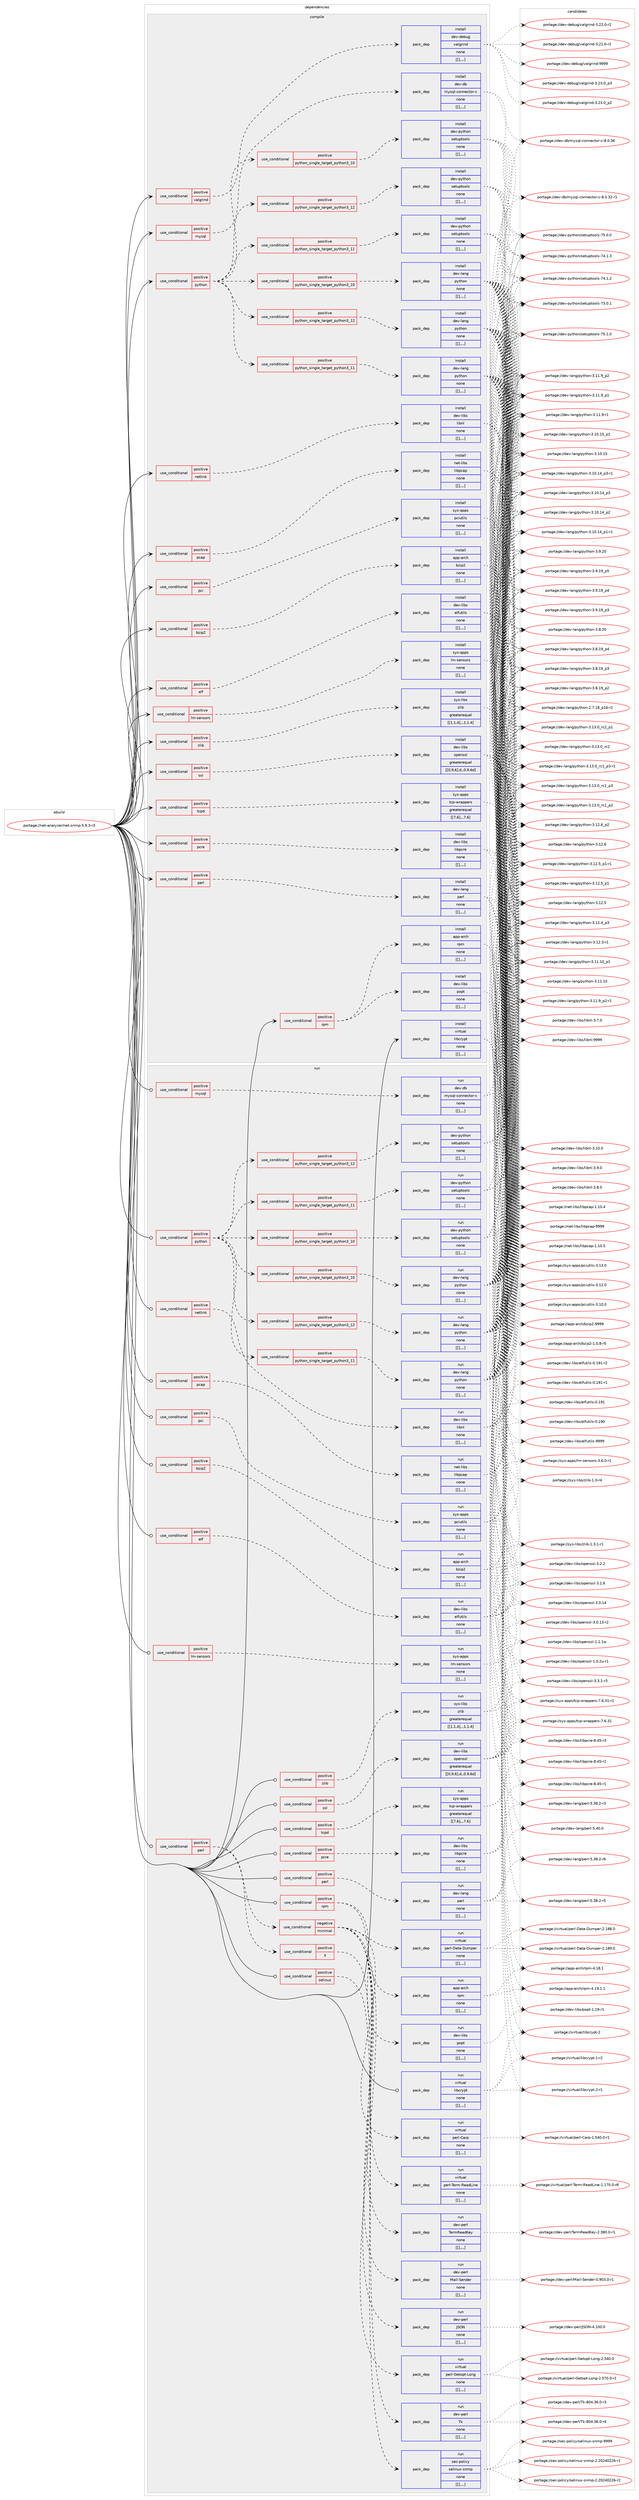 digraph prolog {

# *************
# Graph options
# *************

newrank=true;
concentrate=true;
compound=true;
graph [rankdir=LR,fontname=Helvetica,fontsize=10,ranksep=1.5];#, ranksep=2.5, nodesep=0.2];
edge  [arrowhead=vee];
node  [fontname=Helvetica,fontsize=10];

# **********
# The ebuild
# **********

subgraph cluster_leftcol {
color=gray;
label=<<i>ebuild</i>>;
id [label="portage://net-analyzer/net-snmp-5.9.3-r3", color=red, width=4, href="../net-analyzer/net-snmp-5.9.3-r3.svg"];
}

# ****************
# The dependencies
# ****************

subgraph cluster_midcol {
color=gray;
label=<<i>dependencies</i>>;
subgraph cluster_compile {
fillcolor="#eeeeee";
style=filled;
label=<<i>compile</i>>;
subgraph cond182 {
dependency463 [label=<<TABLE BORDER="0" CELLBORDER="1" CELLSPACING="0" CELLPADDING="4"><TR><TD ROWSPAN="3" CELLPADDING="10">use_conditional</TD></TR><TR><TD>positive</TD></TR><TR><TD>bzip2</TD></TR></TABLE>>, shape=none, color=red];
subgraph pack280 {
dependency464 [label=<<TABLE BORDER="0" CELLBORDER="1" CELLSPACING="0" CELLPADDING="4" WIDTH="220"><TR><TD ROWSPAN="6" CELLPADDING="30">pack_dep</TD></TR><TR><TD WIDTH="110">install</TD></TR><TR><TD>app-arch</TD></TR><TR><TD>bzip2</TD></TR><TR><TD>none</TD></TR><TR><TD>[[],,,,]</TD></TR></TABLE>>, shape=none, color=blue];
}
dependency463:e -> dependency464:w [weight=20,style="dashed",arrowhead="vee"];
}
id:e -> dependency463:w [weight=20,style="solid",arrowhead="vee"];
subgraph cond183 {
dependency465 [label=<<TABLE BORDER="0" CELLBORDER="1" CELLSPACING="0" CELLPADDING="4"><TR><TD ROWSPAN="3" CELLPADDING="10">use_conditional</TD></TR><TR><TD>positive</TD></TR><TR><TD>elf</TD></TR></TABLE>>, shape=none, color=red];
subgraph pack281 {
dependency466 [label=<<TABLE BORDER="0" CELLBORDER="1" CELLSPACING="0" CELLPADDING="4" WIDTH="220"><TR><TD ROWSPAN="6" CELLPADDING="30">pack_dep</TD></TR><TR><TD WIDTH="110">install</TD></TR><TR><TD>dev-libs</TD></TR><TR><TD>elfutils</TD></TR><TR><TD>none</TD></TR><TR><TD>[[],,,,]</TD></TR></TABLE>>, shape=none, color=blue];
}
dependency465:e -> dependency466:w [weight=20,style="dashed",arrowhead="vee"];
}
id:e -> dependency465:w [weight=20,style="solid",arrowhead="vee"];
subgraph cond184 {
dependency467 [label=<<TABLE BORDER="0" CELLBORDER="1" CELLSPACING="0" CELLPADDING="4"><TR><TD ROWSPAN="3" CELLPADDING="10">use_conditional</TD></TR><TR><TD>positive</TD></TR><TR><TD>lm-sensors</TD></TR></TABLE>>, shape=none, color=red];
subgraph pack282 {
dependency468 [label=<<TABLE BORDER="0" CELLBORDER="1" CELLSPACING="0" CELLPADDING="4" WIDTH="220"><TR><TD ROWSPAN="6" CELLPADDING="30">pack_dep</TD></TR><TR><TD WIDTH="110">install</TD></TR><TR><TD>sys-apps</TD></TR><TR><TD>lm-sensors</TD></TR><TR><TD>none</TD></TR><TR><TD>[[],,,,]</TD></TR></TABLE>>, shape=none, color=blue];
}
dependency467:e -> dependency468:w [weight=20,style="dashed",arrowhead="vee"];
}
id:e -> dependency467:w [weight=20,style="solid",arrowhead="vee"];
subgraph cond185 {
dependency469 [label=<<TABLE BORDER="0" CELLBORDER="1" CELLSPACING="0" CELLPADDING="4"><TR><TD ROWSPAN="3" CELLPADDING="10">use_conditional</TD></TR><TR><TD>positive</TD></TR><TR><TD>mysql</TD></TR></TABLE>>, shape=none, color=red];
subgraph pack283 {
dependency470 [label=<<TABLE BORDER="0" CELLBORDER="1" CELLSPACING="0" CELLPADDING="4" WIDTH="220"><TR><TD ROWSPAN="6" CELLPADDING="30">pack_dep</TD></TR><TR><TD WIDTH="110">install</TD></TR><TR><TD>dev-db</TD></TR><TR><TD>mysql-connector-c</TD></TR><TR><TD>none</TD></TR><TR><TD>[[],,,,]</TD></TR></TABLE>>, shape=none, color=blue];
}
dependency469:e -> dependency470:w [weight=20,style="dashed",arrowhead="vee"];
}
id:e -> dependency469:w [weight=20,style="solid",arrowhead="vee"];
subgraph cond186 {
dependency471 [label=<<TABLE BORDER="0" CELLBORDER="1" CELLSPACING="0" CELLPADDING="4"><TR><TD ROWSPAN="3" CELLPADDING="10">use_conditional</TD></TR><TR><TD>positive</TD></TR><TR><TD>netlink</TD></TR></TABLE>>, shape=none, color=red];
subgraph pack284 {
dependency472 [label=<<TABLE BORDER="0" CELLBORDER="1" CELLSPACING="0" CELLPADDING="4" WIDTH="220"><TR><TD ROWSPAN="6" CELLPADDING="30">pack_dep</TD></TR><TR><TD WIDTH="110">install</TD></TR><TR><TD>dev-libs</TD></TR><TR><TD>libnl</TD></TR><TR><TD>none</TD></TR><TR><TD>[[],,,,]</TD></TR></TABLE>>, shape=none, color=blue];
}
dependency471:e -> dependency472:w [weight=20,style="dashed",arrowhead="vee"];
}
id:e -> dependency471:w [weight=20,style="solid",arrowhead="vee"];
subgraph cond187 {
dependency473 [label=<<TABLE BORDER="0" CELLBORDER="1" CELLSPACING="0" CELLPADDING="4"><TR><TD ROWSPAN="3" CELLPADDING="10">use_conditional</TD></TR><TR><TD>positive</TD></TR><TR><TD>pcap</TD></TR></TABLE>>, shape=none, color=red];
subgraph pack285 {
dependency474 [label=<<TABLE BORDER="0" CELLBORDER="1" CELLSPACING="0" CELLPADDING="4" WIDTH="220"><TR><TD ROWSPAN="6" CELLPADDING="30">pack_dep</TD></TR><TR><TD WIDTH="110">install</TD></TR><TR><TD>net-libs</TD></TR><TR><TD>libpcap</TD></TR><TR><TD>none</TD></TR><TR><TD>[[],,,,]</TD></TR></TABLE>>, shape=none, color=blue];
}
dependency473:e -> dependency474:w [weight=20,style="dashed",arrowhead="vee"];
}
id:e -> dependency473:w [weight=20,style="solid",arrowhead="vee"];
subgraph cond188 {
dependency475 [label=<<TABLE BORDER="0" CELLBORDER="1" CELLSPACING="0" CELLPADDING="4"><TR><TD ROWSPAN="3" CELLPADDING="10">use_conditional</TD></TR><TR><TD>positive</TD></TR><TR><TD>pci</TD></TR></TABLE>>, shape=none, color=red];
subgraph pack286 {
dependency476 [label=<<TABLE BORDER="0" CELLBORDER="1" CELLSPACING="0" CELLPADDING="4" WIDTH="220"><TR><TD ROWSPAN="6" CELLPADDING="30">pack_dep</TD></TR><TR><TD WIDTH="110">install</TD></TR><TR><TD>sys-apps</TD></TR><TR><TD>pciutils</TD></TR><TR><TD>none</TD></TR><TR><TD>[[],,,,]</TD></TR></TABLE>>, shape=none, color=blue];
}
dependency475:e -> dependency476:w [weight=20,style="dashed",arrowhead="vee"];
}
id:e -> dependency475:w [weight=20,style="solid",arrowhead="vee"];
subgraph cond189 {
dependency477 [label=<<TABLE BORDER="0" CELLBORDER="1" CELLSPACING="0" CELLPADDING="4"><TR><TD ROWSPAN="3" CELLPADDING="10">use_conditional</TD></TR><TR><TD>positive</TD></TR><TR><TD>pcre</TD></TR></TABLE>>, shape=none, color=red];
subgraph pack287 {
dependency478 [label=<<TABLE BORDER="0" CELLBORDER="1" CELLSPACING="0" CELLPADDING="4" WIDTH="220"><TR><TD ROWSPAN="6" CELLPADDING="30">pack_dep</TD></TR><TR><TD WIDTH="110">install</TD></TR><TR><TD>dev-libs</TD></TR><TR><TD>libpcre</TD></TR><TR><TD>none</TD></TR><TR><TD>[[],,,,]</TD></TR></TABLE>>, shape=none, color=blue];
}
dependency477:e -> dependency478:w [weight=20,style="dashed",arrowhead="vee"];
}
id:e -> dependency477:w [weight=20,style="solid",arrowhead="vee"];
subgraph cond190 {
dependency479 [label=<<TABLE BORDER="0" CELLBORDER="1" CELLSPACING="0" CELLPADDING="4"><TR><TD ROWSPAN="3" CELLPADDING="10">use_conditional</TD></TR><TR><TD>positive</TD></TR><TR><TD>perl</TD></TR></TABLE>>, shape=none, color=red];
subgraph pack288 {
dependency480 [label=<<TABLE BORDER="0" CELLBORDER="1" CELLSPACING="0" CELLPADDING="4" WIDTH="220"><TR><TD ROWSPAN="6" CELLPADDING="30">pack_dep</TD></TR><TR><TD WIDTH="110">install</TD></TR><TR><TD>dev-lang</TD></TR><TR><TD>perl</TD></TR><TR><TD>none</TD></TR><TR><TD>[[],,,,]</TD></TR></TABLE>>, shape=none, color=blue];
}
dependency479:e -> dependency480:w [weight=20,style="dashed",arrowhead="vee"];
}
id:e -> dependency479:w [weight=20,style="solid",arrowhead="vee"];
subgraph cond191 {
dependency481 [label=<<TABLE BORDER="0" CELLBORDER="1" CELLSPACING="0" CELLPADDING="4"><TR><TD ROWSPAN="3" CELLPADDING="10">use_conditional</TD></TR><TR><TD>positive</TD></TR><TR><TD>python</TD></TR></TABLE>>, shape=none, color=red];
subgraph cond192 {
dependency482 [label=<<TABLE BORDER="0" CELLBORDER="1" CELLSPACING="0" CELLPADDING="4"><TR><TD ROWSPAN="3" CELLPADDING="10">use_conditional</TD></TR><TR><TD>positive</TD></TR><TR><TD>python_single_target_python3_10</TD></TR></TABLE>>, shape=none, color=red];
subgraph pack289 {
dependency483 [label=<<TABLE BORDER="0" CELLBORDER="1" CELLSPACING="0" CELLPADDING="4" WIDTH="220"><TR><TD ROWSPAN="6" CELLPADDING="30">pack_dep</TD></TR><TR><TD WIDTH="110">install</TD></TR><TR><TD>dev-python</TD></TR><TR><TD>setuptools</TD></TR><TR><TD>none</TD></TR><TR><TD>[[],,,,]</TD></TR></TABLE>>, shape=none, color=blue];
}
dependency482:e -> dependency483:w [weight=20,style="dashed",arrowhead="vee"];
}
dependency481:e -> dependency482:w [weight=20,style="dashed",arrowhead="vee"];
subgraph cond193 {
dependency484 [label=<<TABLE BORDER="0" CELLBORDER="1" CELLSPACING="0" CELLPADDING="4"><TR><TD ROWSPAN="3" CELLPADDING="10">use_conditional</TD></TR><TR><TD>positive</TD></TR><TR><TD>python_single_target_python3_11</TD></TR></TABLE>>, shape=none, color=red];
subgraph pack290 {
dependency485 [label=<<TABLE BORDER="0" CELLBORDER="1" CELLSPACING="0" CELLPADDING="4" WIDTH="220"><TR><TD ROWSPAN="6" CELLPADDING="30">pack_dep</TD></TR><TR><TD WIDTH="110">install</TD></TR><TR><TD>dev-python</TD></TR><TR><TD>setuptools</TD></TR><TR><TD>none</TD></TR><TR><TD>[[],,,,]</TD></TR></TABLE>>, shape=none, color=blue];
}
dependency484:e -> dependency485:w [weight=20,style="dashed",arrowhead="vee"];
}
dependency481:e -> dependency484:w [weight=20,style="dashed",arrowhead="vee"];
subgraph cond194 {
dependency486 [label=<<TABLE BORDER="0" CELLBORDER="1" CELLSPACING="0" CELLPADDING="4"><TR><TD ROWSPAN="3" CELLPADDING="10">use_conditional</TD></TR><TR><TD>positive</TD></TR><TR><TD>python_single_target_python3_12</TD></TR></TABLE>>, shape=none, color=red];
subgraph pack291 {
dependency487 [label=<<TABLE BORDER="0" CELLBORDER="1" CELLSPACING="0" CELLPADDING="4" WIDTH="220"><TR><TD ROWSPAN="6" CELLPADDING="30">pack_dep</TD></TR><TR><TD WIDTH="110">install</TD></TR><TR><TD>dev-python</TD></TR><TR><TD>setuptools</TD></TR><TR><TD>none</TD></TR><TR><TD>[[],,,,]</TD></TR></TABLE>>, shape=none, color=blue];
}
dependency486:e -> dependency487:w [weight=20,style="dashed",arrowhead="vee"];
}
dependency481:e -> dependency486:w [weight=20,style="dashed",arrowhead="vee"];
subgraph cond195 {
dependency488 [label=<<TABLE BORDER="0" CELLBORDER="1" CELLSPACING="0" CELLPADDING="4"><TR><TD ROWSPAN="3" CELLPADDING="10">use_conditional</TD></TR><TR><TD>positive</TD></TR><TR><TD>python_single_target_python3_10</TD></TR></TABLE>>, shape=none, color=red];
subgraph pack292 {
dependency489 [label=<<TABLE BORDER="0" CELLBORDER="1" CELLSPACING="0" CELLPADDING="4" WIDTH="220"><TR><TD ROWSPAN="6" CELLPADDING="30">pack_dep</TD></TR><TR><TD WIDTH="110">install</TD></TR><TR><TD>dev-lang</TD></TR><TR><TD>python</TD></TR><TR><TD>none</TD></TR><TR><TD>[[],,,,]</TD></TR></TABLE>>, shape=none, color=blue];
}
dependency488:e -> dependency489:w [weight=20,style="dashed",arrowhead="vee"];
}
dependency481:e -> dependency488:w [weight=20,style="dashed",arrowhead="vee"];
subgraph cond196 {
dependency490 [label=<<TABLE BORDER="0" CELLBORDER="1" CELLSPACING="0" CELLPADDING="4"><TR><TD ROWSPAN="3" CELLPADDING="10">use_conditional</TD></TR><TR><TD>positive</TD></TR><TR><TD>python_single_target_python3_11</TD></TR></TABLE>>, shape=none, color=red];
subgraph pack293 {
dependency491 [label=<<TABLE BORDER="0" CELLBORDER="1" CELLSPACING="0" CELLPADDING="4" WIDTH="220"><TR><TD ROWSPAN="6" CELLPADDING="30">pack_dep</TD></TR><TR><TD WIDTH="110">install</TD></TR><TR><TD>dev-lang</TD></TR><TR><TD>python</TD></TR><TR><TD>none</TD></TR><TR><TD>[[],,,,]</TD></TR></TABLE>>, shape=none, color=blue];
}
dependency490:e -> dependency491:w [weight=20,style="dashed",arrowhead="vee"];
}
dependency481:e -> dependency490:w [weight=20,style="dashed",arrowhead="vee"];
subgraph cond197 {
dependency492 [label=<<TABLE BORDER="0" CELLBORDER="1" CELLSPACING="0" CELLPADDING="4"><TR><TD ROWSPAN="3" CELLPADDING="10">use_conditional</TD></TR><TR><TD>positive</TD></TR><TR><TD>python_single_target_python3_12</TD></TR></TABLE>>, shape=none, color=red];
subgraph pack294 {
dependency493 [label=<<TABLE BORDER="0" CELLBORDER="1" CELLSPACING="0" CELLPADDING="4" WIDTH="220"><TR><TD ROWSPAN="6" CELLPADDING="30">pack_dep</TD></TR><TR><TD WIDTH="110">install</TD></TR><TR><TD>dev-lang</TD></TR><TR><TD>python</TD></TR><TR><TD>none</TD></TR><TR><TD>[[],,,,]</TD></TR></TABLE>>, shape=none, color=blue];
}
dependency492:e -> dependency493:w [weight=20,style="dashed",arrowhead="vee"];
}
dependency481:e -> dependency492:w [weight=20,style="dashed",arrowhead="vee"];
}
id:e -> dependency481:w [weight=20,style="solid",arrowhead="vee"];
subgraph cond198 {
dependency494 [label=<<TABLE BORDER="0" CELLBORDER="1" CELLSPACING="0" CELLPADDING="4"><TR><TD ROWSPAN="3" CELLPADDING="10">use_conditional</TD></TR><TR><TD>positive</TD></TR><TR><TD>rpm</TD></TR></TABLE>>, shape=none, color=red];
subgraph pack295 {
dependency495 [label=<<TABLE BORDER="0" CELLBORDER="1" CELLSPACING="0" CELLPADDING="4" WIDTH="220"><TR><TD ROWSPAN="6" CELLPADDING="30">pack_dep</TD></TR><TR><TD WIDTH="110">install</TD></TR><TR><TD>app-arch</TD></TR><TR><TD>rpm</TD></TR><TR><TD>none</TD></TR><TR><TD>[[],,,,]</TD></TR></TABLE>>, shape=none, color=blue];
}
dependency494:e -> dependency495:w [weight=20,style="dashed",arrowhead="vee"];
subgraph pack296 {
dependency496 [label=<<TABLE BORDER="0" CELLBORDER="1" CELLSPACING="0" CELLPADDING="4" WIDTH="220"><TR><TD ROWSPAN="6" CELLPADDING="30">pack_dep</TD></TR><TR><TD WIDTH="110">install</TD></TR><TR><TD>dev-libs</TD></TR><TR><TD>popt</TD></TR><TR><TD>none</TD></TR><TR><TD>[[],,,,]</TD></TR></TABLE>>, shape=none, color=blue];
}
dependency494:e -> dependency496:w [weight=20,style="dashed",arrowhead="vee"];
}
id:e -> dependency494:w [weight=20,style="solid",arrowhead="vee"];
subgraph cond199 {
dependency497 [label=<<TABLE BORDER="0" CELLBORDER="1" CELLSPACING="0" CELLPADDING="4"><TR><TD ROWSPAN="3" CELLPADDING="10">use_conditional</TD></TR><TR><TD>positive</TD></TR><TR><TD>ssl</TD></TR></TABLE>>, shape=none, color=red];
subgraph pack297 {
dependency498 [label=<<TABLE BORDER="0" CELLBORDER="1" CELLSPACING="0" CELLPADDING="4" WIDTH="220"><TR><TD ROWSPAN="6" CELLPADDING="30">pack_dep</TD></TR><TR><TD WIDTH="110">install</TD></TR><TR><TD>dev-libs</TD></TR><TR><TD>openssl</TD></TR><TR><TD>greaterequal</TD></TR><TR><TD>[[0,9,6],d,,0.9.6d]</TD></TR></TABLE>>, shape=none, color=blue];
}
dependency497:e -> dependency498:w [weight=20,style="dashed",arrowhead="vee"];
}
id:e -> dependency497:w [weight=20,style="solid",arrowhead="vee"];
subgraph cond200 {
dependency499 [label=<<TABLE BORDER="0" CELLBORDER="1" CELLSPACING="0" CELLPADDING="4"><TR><TD ROWSPAN="3" CELLPADDING="10">use_conditional</TD></TR><TR><TD>positive</TD></TR><TR><TD>tcpd</TD></TR></TABLE>>, shape=none, color=red];
subgraph pack298 {
dependency500 [label=<<TABLE BORDER="0" CELLBORDER="1" CELLSPACING="0" CELLPADDING="4" WIDTH="220"><TR><TD ROWSPAN="6" CELLPADDING="30">pack_dep</TD></TR><TR><TD WIDTH="110">install</TD></TR><TR><TD>sys-apps</TD></TR><TR><TD>tcp-wrappers</TD></TR><TR><TD>greaterequal</TD></TR><TR><TD>[[7,6],,,7.6]</TD></TR></TABLE>>, shape=none, color=blue];
}
dependency499:e -> dependency500:w [weight=20,style="dashed",arrowhead="vee"];
}
id:e -> dependency499:w [weight=20,style="solid",arrowhead="vee"];
subgraph cond201 {
dependency501 [label=<<TABLE BORDER="0" CELLBORDER="1" CELLSPACING="0" CELLPADDING="4"><TR><TD ROWSPAN="3" CELLPADDING="10">use_conditional</TD></TR><TR><TD>positive</TD></TR><TR><TD>valgrind</TD></TR></TABLE>>, shape=none, color=red];
subgraph pack299 {
dependency502 [label=<<TABLE BORDER="0" CELLBORDER="1" CELLSPACING="0" CELLPADDING="4" WIDTH="220"><TR><TD ROWSPAN="6" CELLPADDING="30">pack_dep</TD></TR><TR><TD WIDTH="110">install</TD></TR><TR><TD>dev-debug</TD></TR><TR><TD>valgrind</TD></TR><TR><TD>none</TD></TR><TR><TD>[[],,,,]</TD></TR></TABLE>>, shape=none, color=blue];
}
dependency501:e -> dependency502:w [weight=20,style="dashed",arrowhead="vee"];
}
id:e -> dependency501:w [weight=20,style="solid",arrowhead="vee"];
subgraph cond202 {
dependency503 [label=<<TABLE BORDER="0" CELLBORDER="1" CELLSPACING="0" CELLPADDING="4"><TR><TD ROWSPAN="3" CELLPADDING="10">use_conditional</TD></TR><TR><TD>positive</TD></TR><TR><TD>zlib</TD></TR></TABLE>>, shape=none, color=red];
subgraph pack300 {
dependency504 [label=<<TABLE BORDER="0" CELLBORDER="1" CELLSPACING="0" CELLPADDING="4" WIDTH="220"><TR><TD ROWSPAN="6" CELLPADDING="30">pack_dep</TD></TR><TR><TD WIDTH="110">install</TD></TR><TR><TD>sys-libs</TD></TR><TR><TD>zlib</TD></TR><TR><TD>greaterequal</TD></TR><TR><TD>[[1,1,4],,,1.1.4]</TD></TR></TABLE>>, shape=none, color=blue];
}
dependency503:e -> dependency504:w [weight=20,style="dashed",arrowhead="vee"];
}
id:e -> dependency503:w [weight=20,style="solid",arrowhead="vee"];
subgraph pack301 {
dependency505 [label=<<TABLE BORDER="0" CELLBORDER="1" CELLSPACING="0" CELLPADDING="4" WIDTH="220"><TR><TD ROWSPAN="6" CELLPADDING="30">pack_dep</TD></TR><TR><TD WIDTH="110">install</TD></TR><TR><TD>virtual</TD></TR><TR><TD>libcrypt</TD></TR><TR><TD>none</TD></TR><TR><TD>[[],,,,]</TD></TR></TABLE>>, shape=none, color=blue];
}
id:e -> dependency505:w [weight=20,style="solid",arrowhead="vee"];
}
subgraph cluster_compileandrun {
fillcolor="#eeeeee";
style=filled;
label=<<i>compile and run</i>>;
}
subgraph cluster_run {
fillcolor="#eeeeee";
style=filled;
label=<<i>run</i>>;
subgraph cond203 {
dependency506 [label=<<TABLE BORDER="0" CELLBORDER="1" CELLSPACING="0" CELLPADDING="4"><TR><TD ROWSPAN="3" CELLPADDING="10">use_conditional</TD></TR><TR><TD>positive</TD></TR><TR><TD>bzip2</TD></TR></TABLE>>, shape=none, color=red];
subgraph pack302 {
dependency507 [label=<<TABLE BORDER="0" CELLBORDER="1" CELLSPACING="0" CELLPADDING="4" WIDTH="220"><TR><TD ROWSPAN="6" CELLPADDING="30">pack_dep</TD></TR><TR><TD WIDTH="110">run</TD></TR><TR><TD>app-arch</TD></TR><TR><TD>bzip2</TD></TR><TR><TD>none</TD></TR><TR><TD>[[],,,,]</TD></TR></TABLE>>, shape=none, color=blue];
}
dependency506:e -> dependency507:w [weight=20,style="dashed",arrowhead="vee"];
}
id:e -> dependency506:w [weight=20,style="solid",arrowhead="odot"];
subgraph cond204 {
dependency508 [label=<<TABLE BORDER="0" CELLBORDER="1" CELLSPACING="0" CELLPADDING="4"><TR><TD ROWSPAN="3" CELLPADDING="10">use_conditional</TD></TR><TR><TD>positive</TD></TR><TR><TD>elf</TD></TR></TABLE>>, shape=none, color=red];
subgraph pack303 {
dependency509 [label=<<TABLE BORDER="0" CELLBORDER="1" CELLSPACING="0" CELLPADDING="4" WIDTH="220"><TR><TD ROWSPAN="6" CELLPADDING="30">pack_dep</TD></TR><TR><TD WIDTH="110">run</TD></TR><TR><TD>dev-libs</TD></TR><TR><TD>elfutils</TD></TR><TR><TD>none</TD></TR><TR><TD>[[],,,,]</TD></TR></TABLE>>, shape=none, color=blue];
}
dependency508:e -> dependency509:w [weight=20,style="dashed",arrowhead="vee"];
}
id:e -> dependency508:w [weight=20,style="solid",arrowhead="odot"];
subgraph cond205 {
dependency510 [label=<<TABLE BORDER="0" CELLBORDER="1" CELLSPACING="0" CELLPADDING="4"><TR><TD ROWSPAN="3" CELLPADDING="10">use_conditional</TD></TR><TR><TD>positive</TD></TR><TR><TD>lm-sensors</TD></TR></TABLE>>, shape=none, color=red];
subgraph pack304 {
dependency511 [label=<<TABLE BORDER="0" CELLBORDER="1" CELLSPACING="0" CELLPADDING="4" WIDTH="220"><TR><TD ROWSPAN="6" CELLPADDING="30">pack_dep</TD></TR><TR><TD WIDTH="110">run</TD></TR><TR><TD>sys-apps</TD></TR><TR><TD>lm-sensors</TD></TR><TR><TD>none</TD></TR><TR><TD>[[],,,,]</TD></TR></TABLE>>, shape=none, color=blue];
}
dependency510:e -> dependency511:w [weight=20,style="dashed",arrowhead="vee"];
}
id:e -> dependency510:w [weight=20,style="solid",arrowhead="odot"];
subgraph cond206 {
dependency512 [label=<<TABLE BORDER="0" CELLBORDER="1" CELLSPACING="0" CELLPADDING="4"><TR><TD ROWSPAN="3" CELLPADDING="10">use_conditional</TD></TR><TR><TD>positive</TD></TR><TR><TD>mysql</TD></TR></TABLE>>, shape=none, color=red];
subgraph pack305 {
dependency513 [label=<<TABLE BORDER="0" CELLBORDER="1" CELLSPACING="0" CELLPADDING="4" WIDTH="220"><TR><TD ROWSPAN="6" CELLPADDING="30">pack_dep</TD></TR><TR><TD WIDTH="110">run</TD></TR><TR><TD>dev-db</TD></TR><TR><TD>mysql-connector-c</TD></TR><TR><TD>none</TD></TR><TR><TD>[[],,,,]</TD></TR></TABLE>>, shape=none, color=blue];
}
dependency512:e -> dependency513:w [weight=20,style="dashed",arrowhead="vee"];
}
id:e -> dependency512:w [weight=20,style="solid",arrowhead="odot"];
subgraph cond207 {
dependency514 [label=<<TABLE BORDER="0" CELLBORDER="1" CELLSPACING="0" CELLPADDING="4"><TR><TD ROWSPAN="3" CELLPADDING="10">use_conditional</TD></TR><TR><TD>positive</TD></TR><TR><TD>netlink</TD></TR></TABLE>>, shape=none, color=red];
subgraph pack306 {
dependency515 [label=<<TABLE BORDER="0" CELLBORDER="1" CELLSPACING="0" CELLPADDING="4" WIDTH="220"><TR><TD ROWSPAN="6" CELLPADDING="30">pack_dep</TD></TR><TR><TD WIDTH="110">run</TD></TR><TR><TD>dev-libs</TD></TR><TR><TD>libnl</TD></TR><TR><TD>none</TD></TR><TR><TD>[[],,,,]</TD></TR></TABLE>>, shape=none, color=blue];
}
dependency514:e -> dependency515:w [weight=20,style="dashed",arrowhead="vee"];
}
id:e -> dependency514:w [weight=20,style="solid",arrowhead="odot"];
subgraph cond208 {
dependency516 [label=<<TABLE BORDER="0" CELLBORDER="1" CELLSPACING="0" CELLPADDING="4"><TR><TD ROWSPAN="3" CELLPADDING="10">use_conditional</TD></TR><TR><TD>positive</TD></TR><TR><TD>pcap</TD></TR></TABLE>>, shape=none, color=red];
subgraph pack307 {
dependency517 [label=<<TABLE BORDER="0" CELLBORDER="1" CELLSPACING="0" CELLPADDING="4" WIDTH="220"><TR><TD ROWSPAN="6" CELLPADDING="30">pack_dep</TD></TR><TR><TD WIDTH="110">run</TD></TR><TR><TD>net-libs</TD></TR><TR><TD>libpcap</TD></TR><TR><TD>none</TD></TR><TR><TD>[[],,,,]</TD></TR></TABLE>>, shape=none, color=blue];
}
dependency516:e -> dependency517:w [weight=20,style="dashed",arrowhead="vee"];
}
id:e -> dependency516:w [weight=20,style="solid",arrowhead="odot"];
subgraph cond209 {
dependency518 [label=<<TABLE BORDER="0" CELLBORDER="1" CELLSPACING="0" CELLPADDING="4"><TR><TD ROWSPAN="3" CELLPADDING="10">use_conditional</TD></TR><TR><TD>positive</TD></TR><TR><TD>pci</TD></TR></TABLE>>, shape=none, color=red];
subgraph pack308 {
dependency519 [label=<<TABLE BORDER="0" CELLBORDER="1" CELLSPACING="0" CELLPADDING="4" WIDTH="220"><TR><TD ROWSPAN="6" CELLPADDING="30">pack_dep</TD></TR><TR><TD WIDTH="110">run</TD></TR><TR><TD>sys-apps</TD></TR><TR><TD>pciutils</TD></TR><TR><TD>none</TD></TR><TR><TD>[[],,,,]</TD></TR></TABLE>>, shape=none, color=blue];
}
dependency518:e -> dependency519:w [weight=20,style="dashed",arrowhead="vee"];
}
id:e -> dependency518:w [weight=20,style="solid",arrowhead="odot"];
subgraph cond210 {
dependency520 [label=<<TABLE BORDER="0" CELLBORDER="1" CELLSPACING="0" CELLPADDING="4"><TR><TD ROWSPAN="3" CELLPADDING="10">use_conditional</TD></TR><TR><TD>positive</TD></TR><TR><TD>pcre</TD></TR></TABLE>>, shape=none, color=red];
subgraph pack309 {
dependency521 [label=<<TABLE BORDER="0" CELLBORDER="1" CELLSPACING="0" CELLPADDING="4" WIDTH="220"><TR><TD ROWSPAN="6" CELLPADDING="30">pack_dep</TD></TR><TR><TD WIDTH="110">run</TD></TR><TR><TD>dev-libs</TD></TR><TR><TD>libpcre</TD></TR><TR><TD>none</TD></TR><TR><TD>[[],,,,]</TD></TR></TABLE>>, shape=none, color=blue];
}
dependency520:e -> dependency521:w [weight=20,style="dashed",arrowhead="vee"];
}
id:e -> dependency520:w [weight=20,style="solid",arrowhead="odot"];
subgraph cond211 {
dependency522 [label=<<TABLE BORDER="0" CELLBORDER="1" CELLSPACING="0" CELLPADDING="4"><TR><TD ROWSPAN="3" CELLPADDING="10">use_conditional</TD></TR><TR><TD>positive</TD></TR><TR><TD>perl</TD></TR></TABLE>>, shape=none, color=red];
subgraph cond212 {
dependency523 [label=<<TABLE BORDER="0" CELLBORDER="1" CELLSPACING="0" CELLPADDING="4"><TR><TD ROWSPAN="3" CELLPADDING="10">use_conditional</TD></TR><TR><TD>positive</TD></TR><TR><TD>X</TD></TR></TABLE>>, shape=none, color=red];
subgraph pack310 {
dependency524 [label=<<TABLE BORDER="0" CELLBORDER="1" CELLSPACING="0" CELLPADDING="4" WIDTH="220"><TR><TD ROWSPAN="6" CELLPADDING="30">pack_dep</TD></TR><TR><TD WIDTH="110">run</TD></TR><TR><TD>dev-perl</TD></TR><TR><TD>Tk</TD></TR><TR><TD>none</TD></TR><TR><TD>[[],,,,]</TD></TR></TABLE>>, shape=none, color=blue];
}
dependency523:e -> dependency524:w [weight=20,style="dashed",arrowhead="vee"];
}
dependency522:e -> dependency523:w [weight=20,style="dashed",arrowhead="vee"];
subgraph cond213 {
dependency525 [label=<<TABLE BORDER="0" CELLBORDER="1" CELLSPACING="0" CELLPADDING="4"><TR><TD ROWSPAN="3" CELLPADDING="10">use_conditional</TD></TR><TR><TD>negative</TD></TR><TR><TD>minimal</TD></TR></TABLE>>, shape=none, color=red];
subgraph pack311 {
dependency526 [label=<<TABLE BORDER="0" CELLBORDER="1" CELLSPACING="0" CELLPADDING="4" WIDTH="220"><TR><TD ROWSPAN="6" CELLPADDING="30">pack_dep</TD></TR><TR><TD WIDTH="110">run</TD></TR><TR><TD>virtual</TD></TR><TR><TD>perl-Carp</TD></TR><TR><TD>none</TD></TR><TR><TD>[[],,,,]</TD></TR></TABLE>>, shape=none, color=blue];
}
dependency525:e -> dependency526:w [weight=20,style="dashed",arrowhead="vee"];
subgraph pack312 {
dependency527 [label=<<TABLE BORDER="0" CELLBORDER="1" CELLSPACING="0" CELLPADDING="4" WIDTH="220"><TR><TD ROWSPAN="6" CELLPADDING="30">pack_dep</TD></TR><TR><TD WIDTH="110">run</TD></TR><TR><TD>virtual</TD></TR><TR><TD>perl-Data-Dumper</TD></TR><TR><TD>none</TD></TR><TR><TD>[[],,,,]</TD></TR></TABLE>>, shape=none, color=blue];
}
dependency525:e -> dependency527:w [weight=20,style="dashed",arrowhead="vee"];
subgraph pack313 {
dependency528 [label=<<TABLE BORDER="0" CELLBORDER="1" CELLSPACING="0" CELLPADDING="4" WIDTH="220"><TR><TD ROWSPAN="6" CELLPADDING="30">pack_dep</TD></TR><TR><TD WIDTH="110">run</TD></TR><TR><TD>virtual</TD></TR><TR><TD>perl-Getopt-Long</TD></TR><TR><TD>none</TD></TR><TR><TD>[[],,,,]</TD></TR></TABLE>>, shape=none, color=blue];
}
dependency525:e -> dependency528:w [weight=20,style="dashed",arrowhead="vee"];
subgraph pack314 {
dependency529 [label=<<TABLE BORDER="0" CELLBORDER="1" CELLSPACING="0" CELLPADDING="4" WIDTH="220"><TR><TD ROWSPAN="6" CELLPADDING="30">pack_dep</TD></TR><TR><TD WIDTH="110">run</TD></TR><TR><TD>dev-perl</TD></TR><TR><TD>JSON</TD></TR><TR><TD>none</TD></TR><TR><TD>[[],,,,]</TD></TR></TABLE>>, shape=none, color=blue];
}
dependency525:e -> dependency529:w [weight=20,style="dashed",arrowhead="vee"];
subgraph pack315 {
dependency530 [label=<<TABLE BORDER="0" CELLBORDER="1" CELLSPACING="0" CELLPADDING="4" WIDTH="220"><TR><TD ROWSPAN="6" CELLPADDING="30">pack_dep</TD></TR><TR><TD WIDTH="110">run</TD></TR><TR><TD>dev-perl</TD></TR><TR><TD>Mail-Sender</TD></TR><TR><TD>none</TD></TR><TR><TD>[[],,,,]</TD></TR></TABLE>>, shape=none, color=blue];
}
dependency525:e -> dependency530:w [weight=20,style="dashed",arrowhead="vee"];
subgraph pack316 {
dependency531 [label=<<TABLE BORDER="0" CELLBORDER="1" CELLSPACING="0" CELLPADDING="4" WIDTH="220"><TR><TD ROWSPAN="6" CELLPADDING="30">pack_dep</TD></TR><TR><TD WIDTH="110">run</TD></TR><TR><TD>dev-perl</TD></TR><TR><TD>TermReadKey</TD></TR><TR><TD>none</TD></TR><TR><TD>[[],,,,]</TD></TR></TABLE>>, shape=none, color=blue];
}
dependency525:e -> dependency531:w [weight=20,style="dashed",arrowhead="vee"];
subgraph pack317 {
dependency532 [label=<<TABLE BORDER="0" CELLBORDER="1" CELLSPACING="0" CELLPADDING="4" WIDTH="220"><TR><TD ROWSPAN="6" CELLPADDING="30">pack_dep</TD></TR><TR><TD WIDTH="110">run</TD></TR><TR><TD>virtual</TD></TR><TR><TD>perl-Term-ReadLine</TD></TR><TR><TD>none</TD></TR><TR><TD>[[],,,,]</TD></TR></TABLE>>, shape=none, color=blue];
}
dependency525:e -> dependency532:w [weight=20,style="dashed",arrowhead="vee"];
}
dependency522:e -> dependency525:w [weight=20,style="dashed",arrowhead="vee"];
}
id:e -> dependency522:w [weight=20,style="solid",arrowhead="odot"];
subgraph cond214 {
dependency533 [label=<<TABLE BORDER="0" CELLBORDER="1" CELLSPACING="0" CELLPADDING="4"><TR><TD ROWSPAN="3" CELLPADDING="10">use_conditional</TD></TR><TR><TD>positive</TD></TR><TR><TD>perl</TD></TR></TABLE>>, shape=none, color=red];
subgraph pack318 {
dependency534 [label=<<TABLE BORDER="0" CELLBORDER="1" CELLSPACING="0" CELLPADDING="4" WIDTH="220"><TR><TD ROWSPAN="6" CELLPADDING="30">pack_dep</TD></TR><TR><TD WIDTH="110">run</TD></TR><TR><TD>dev-lang</TD></TR><TR><TD>perl</TD></TR><TR><TD>none</TD></TR><TR><TD>[[],,,,]</TD></TR></TABLE>>, shape=none, color=blue];
}
dependency533:e -> dependency534:w [weight=20,style="dashed",arrowhead="vee"];
}
id:e -> dependency533:w [weight=20,style="solid",arrowhead="odot"];
subgraph cond215 {
dependency535 [label=<<TABLE BORDER="0" CELLBORDER="1" CELLSPACING="0" CELLPADDING="4"><TR><TD ROWSPAN="3" CELLPADDING="10">use_conditional</TD></TR><TR><TD>positive</TD></TR><TR><TD>python</TD></TR></TABLE>>, shape=none, color=red];
subgraph cond216 {
dependency536 [label=<<TABLE BORDER="0" CELLBORDER="1" CELLSPACING="0" CELLPADDING="4"><TR><TD ROWSPAN="3" CELLPADDING="10">use_conditional</TD></TR><TR><TD>positive</TD></TR><TR><TD>python_single_target_python3_10</TD></TR></TABLE>>, shape=none, color=red];
subgraph pack319 {
dependency537 [label=<<TABLE BORDER="0" CELLBORDER="1" CELLSPACING="0" CELLPADDING="4" WIDTH="220"><TR><TD ROWSPAN="6" CELLPADDING="30">pack_dep</TD></TR><TR><TD WIDTH="110">run</TD></TR><TR><TD>dev-python</TD></TR><TR><TD>setuptools</TD></TR><TR><TD>none</TD></TR><TR><TD>[[],,,,]</TD></TR></TABLE>>, shape=none, color=blue];
}
dependency536:e -> dependency537:w [weight=20,style="dashed",arrowhead="vee"];
}
dependency535:e -> dependency536:w [weight=20,style="dashed",arrowhead="vee"];
subgraph cond217 {
dependency538 [label=<<TABLE BORDER="0" CELLBORDER="1" CELLSPACING="0" CELLPADDING="4"><TR><TD ROWSPAN="3" CELLPADDING="10">use_conditional</TD></TR><TR><TD>positive</TD></TR><TR><TD>python_single_target_python3_11</TD></TR></TABLE>>, shape=none, color=red];
subgraph pack320 {
dependency539 [label=<<TABLE BORDER="0" CELLBORDER="1" CELLSPACING="0" CELLPADDING="4" WIDTH="220"><TR><TD ROWSPAN="6" CELLPADDING="30">pack_dep</TD></TR><TR><TD WIDTH="110">run</TD></TR><TR><TD>dev-python</TD></TR><TR><TD>setuptools</TD></TR><TR><TD>none</TD></TR><TR><TD>[[],,,,]</TD></TR></TABLE>>, shape=none, color=blue];
}
dependency538:e -> dependency539:w [weight=20,style="dashed",arrowhead="vee"];
}
dependency535:e -> dependency538:w [weight=20,style="dashed",arrowhead="vee"];
subgraph cond218 {
dependency540 [label=<<TABLE BORDER="0" CELLBORDER="1" CELLSPACING="0" CELLPADDING="4"><TR><TD ROWSPAN="3" CELLPADDING="10">use_conditional</TD></TR><TR><TD>positive</TD></TR><TR><TD>python_single_target_python3_12</TD></TR></TABLE>>, shape=none, color=red];
subgraph pack321 {
dependency541 [label=<<TABLE BORDER="0" CELLBORDER="1" CELLSPACING="0" CELLPADDING="4" WIDTH="220"><TR><TD ROWSPAN="6" CELLPADDING="30">pack_dep</TD></TR><TR><TD WIDTH="110">run</TD></TR><TR><TD>dev-python</TD></TR><TR><TD>setuptools</TD></TR><TR><TD>none</TD></TR><TR><TD>[[],,,,]</TD></TR></TABLE>>, shape=none, color=blue];
}
dependency540:e -> dependency541:w [weight=20,style="dashed",arrowhead="vee"];
}
dependency535:e -> dependency540:w [weight=20,style="dashed",arrowhead="vee"];
subgraph cond219 {
dependency542 [label=<<TABLE BORDER="0" CELLBORDER="1" CELLSPACING="0" CELLPADDING="4"><TR><TD ROWSPAN="3" CELLPADDING="10">use_conditional</TD></TR><TR><TD>positive</TD></TR><TR><TD>python_single_target_python3_10</TD></TR></TABLE>>, shape=none, color=red];
subgraph pack322 {
dependency543 [label=<<TABLE BORDER="0" CELLBORDER="1" CELLSPACING="0" CELLPADDING="4" WIDTH="220"><TR><TD ROWSPAN="6" CELLPADDING="30">pack_dep</TD></TR><TR><TD WIDTH="110">run</TD></TR><TR><TD>dev-lang</TD></TR><TR><TD>python</TD></TR><TR><TD>none</TD></TR><TR><TD>[[],,,,]</TD></TR></TABLE>>, shape=none, color=blue];
}
dependency542:e -> dependency543:w [weight=20,style="dashed",arrowhead="vee"];
}
dependency535:e -> dependency542:w [weight=20,style="dashed",arrowhead="vee"];
subgraph cond220 {
dependency544 [label=<<TABLE BORDER="0" CELLBORDER="1" CELLSPACING="0" CELLPADDING="4"><TR><TD ROWSPAN="3" CELLPADDING="10">use_conditional</TD></TR><TR><TD>positive</TD></TR><TR><TD>python_single_target_python3_11</TD></TR></TABLE>>, shape=none, color=red];
subgraph pack323 {
dependency545 [label=<<TABLE BORDER="0" CELLBORDER="1" CELLSPACING="0" CELLPADDING="4" WIDTH="220"><TR><TD ROWSPAN="6" CELLPADDING="30">pack_dep</TD></TR><TR><TD WIDTH="110">run</TD></TR><TR><TD>dev-lang</TD></TR><TR><TD>python</TD></TR><TR><TD>none</TD></TR><TR><TD>[[],,,,]</TD></TR></TABLE>>, shape=none, color=blue];
}
dependency544:e -> dependency545:w [weight=20,style="dashed",arrowhead="vee"];
}
dependency535:e -> dependency544:w [weight=20,style="dashed",arrowhead="vee"];
subgraph cond221 {
dependency546 [label=<<TABLE BORDER="0" CELLBORDER="1" CELLSPACING="0" CELLPADDING="4"><TR><TD ROWSPAN="3" CELLPADDING="10">use_conditional</TD></TR><TR><TD>positive</TD></TR><TR><TD>python_single_target_python3_12</TD></TR></TABLE>>, shape=none, color=red];
subgraph pack324 {
dependency547 [label=<<TABLE BORDER="0" CELLBORDER="1" CELLSPACING="0" CELLPADDING="4" WIDTH="220"><TR><TD ROWSPAN="6" CELLPADDING="30">pack_dep</TD></TR><TR><TD WIDTH="110">run</TD></TR><TR><TD>dev-lang</TD></TR><TR><TD>python</TD></TR><TR><TD>none</TD></TR><TR><TD>[[],,,,]</TD></TR></TABLE>>, shape=none, color=blue];
}
dependency546:e -> dependency547:w [weight=20,style="dashed",arrowhead="vee"];
}
dependency535:e -> dependency546:w [weight=20,style="dashed",arrowhead="vee"];
}
id:e -> dependency535:w [weight=20,style="solid",arrowhead="odot"];
subgraph cond222 {
dependency548 [label=<<TABLE BORDER="0" CELLBORDER="1" CELLSPACING="0" CELLPADDING="4"><TR><TD ROWSPAN="3" CELLPADDING="10">use_conditional</TD></TR><TR><TD>positive</TD></TR><TR><TD>rpm</TD></TR></TABLE>>, shape=none, color=red];
subgraph pack325 {
dependency549 [label=<<TABLE BORDER="0" CELLBORDER="1" CELLSPACING="0" CELLPADDING="4" WIDTH="220"><TR><TD ROWSPAN="6" CELLPADDING="30">pack_dep</TD></TR><TR><TD WIDTH="110">run</TD></TR><TR><TD>app-arch</TD></TR><TR><TD>rpm</TD></TR><TR><TD>none</TD></TR><TR><TD>[[],,,,]</TD></TR></TABLE>>, shape=none, color=blue];
}
dependency548:e -> dependency549:w [weight=20,style="dashed",arrowhead="vee"];
subgraph pack326 {
dependency550 [label=<<TABLE BORDER="0" CELLBORDER="1" CELLSPACING="0" CELLPADDING="4" WIDTH="220"><TR><TD ROWSPAN="6" CELLPADDING="30">pack_dep</TD></TR><TR><TD WIDTH="110">run</TD></TR><TR><TD>dev-libs</TD></TR><TR><TD>popt</TD></TR><TR><TD>none</TD></TR><TR><TD>[[],,,,]</TD></TR></TABLE>>, shape=none, color=blue];
}
dependency548:e -> dependency550:w [weight=20,style="dashed",arrowhead="vee"];
}
id:e -> dependency548:w [weight=20,style="solid",arrowhead="odot"];
subgraph cond223 {
dependency551 [label=<<TABLE BORDER="0" CELLBORDER="1" CELLSPACING="0" CELLPADDING="4"><TR><TD ROWSPAN="3" CELLPADDING="10">use_conditional</TD></TR><TR><TD>positive</TD></TR><TR><TD>selinux</TD></TR></TABLE>>, shape=none, color=red];
subgraph pack327 {
dependency552 [label=<<TABLE BORDER="0" CELLBORDER="1" CELLSPACING="0" CELLPADDING="4" WIDTH="220"><TR><TD ROWSPAN="6" CELLPADDING="30">pack_dep</TD></TR><TR><TD WIDTH="110">run</TD></TR><TR><TD>sec-policy</TD></TR><TR><TD>selinux-snmp</TD></TR><TR><TD>none</TD></TR><TR><TD>[[],,,,]</TD></TR></TABLE>>, shape=none, color=blue];
}
dependency551:e -> dependency552:w [weight=20,style="dashed",arrowhead="vee"];
}
id:e -> dependency551:w [weight=20,style="solid",arrowhead="odot"];
subgraph cond224 {
dependency553 [label=<<TABLE BORDER="0" CELLBORDER="1" CELLSPACING="0" CELLPADDING="4"><TR><TD ROWSPAN="3" CELLPADDING="10">use_conditional</TD></TR><TR><TD>positive</TD></TR><TR><TD>ssl</TD></TR></TABLE>>, shape=none, color=red];
subgraph pack328 {
dependency554 [label=<<TABLE BORDER="0" CELLBORDER="1" CELLSPACING="0" CELLPADDING="4" WIDTH="220"><TR><TD ROWSPAN="6" CELLPADDING="30">pack_dep</TD></TR><TR><TD WIDTH="110">run</TD></TR><TR><TD>dev-libs</TD></TR><TR><TD>openssl</TD></TR><TR><TD>greaterequal</TD></TR><TR><TD>[[0,9,6],d,,0.9.6d]</TD></TR></TABLE>>, shape=none, color=blue];
}
dependency553:e -> dependency554:w [weight=20,style="dashed",arrowhead="vee"];
}
id:e -> dependency553:w [weight=20,style="solid",arrowhead="odot"];
subgraph cond225 {
dependency555 [label=<<TABLE BORDER="0" CELLBORDER="1" CELLSPACING="0" CELLPADDING="4"><TR><TD ROWSPAN="3" CELLPADDING="10">use_conditional</TD></TR><TR><TD>positive</TD></TR><TR><TD>tcpd</TD></TR></TABLE>>, shape=none, color=red];
subgraph pack329 {
dependency556 [label=<<TABLE BORDER="0" CELLBORDER="1" CELLSPACING="0" CELLPADDING="4" WIDTH="220"><TR><TD ROWSPAN="6" CELLPADDING="30">pack_dep</TD></TR><TR><TD WIDTH="110">run</TD></TR><TR><TD>sys-apps</TD></TR><TR><TD>tcp-wrappers</TD></TR><TR><TD>greaterequal</TD></TR><TR><TD>[[7,6],,,7.6]</TD></TR></TABLE>>, shape=none, color=blue];
}
dependency555:e -> dependency556:w [weight=20,style="dashed",arrowhead="vee"];
}
id:e -> dependency555:w [weight=20,style="solid",arrowhead="odot"];
subgraph cond226 {
dependency557 [label=<<TABLE BORDER="0" CELLBORDER="1" CELLSPACING="0" CELLPADDING="4"><TR><TD ROWSPAN="3" CELLPADDING="10">use_conditional</TD></TR><TR><TD>positive</TD></TR><TR><TD>zlib</TD></TR></TABLE>>, shape=none, color=red];
subgraph pack330 {
dependency558 [label=<<TABLE BORDER="0" CELLBORDER="1" CELLSPACING="0" CELLPADDING="4" WIDTH="220"><TR><TD ROWSPAN="6" CELLPADDING="30">pack_dep</TD></TR><TR><TD WIDTH="110">run</TD></TR><TR><TD>sys-libs</TD></TR><TR><TD>zlib</TD></TR><TR><TD>greaterequal</TD></TR><TR><TD>[[1,1,4],,,1.1.4]</TD></TR></TABLE>>, shape=none, color=blue];
}
dependency557:e -> dependency558:w [weight=20,style="dashed",arrowhead="vee"];
}
id:e -> dependency557:w [weight=20,style="solid",arrowhead="odot"];
subgraph pack331 {
dependency559 [label=<<TABLE BORDER="0" CELLBORDER="1" CELLSPACING="0" CELLPADDING="4" WIDTH="220"><TR><TD ROWSPAN="6" CELLPADDING="30">pack_dep</TD></TR><TR><TD WIDTH="110">run</TD></TR><TR><TD>virtual</TD></TR><TR><TD>libcrypt</TD></TR><TR><TD>none</TD></TR><TR><TD>[[],,,,]</TD></TR></TABLE>>, shape=none, color=blue];
}
id:e -> dependency559:w [weight=20,style="solid",arrowhead="odot"];
}
}

# **************
# The candidates
# **************

subgraph cluster_choices {
rank=same;
color=gray;
label=<<i>candidates</i>>;

subgraph choice280 {
color=black;
nodesep=1;
choice971121124597114991044798122105112504557575757 [label="portage://app-arch/bzip2-9999", color=red, width=4,href="../app-arch/bzip2-9999.svg"];
choice971121124597114991044798122105112504549464846564511453 [label="portage://app-arch/bzip2-1.0.8-r5", color=red, width=4,href="../app-arch/bzip2-1.0.8-r5.svg"];
dependency464:e -> choice971121124597114991044798122105112504557575757:w [style=dotted,weight="100"];
dependency464:e -> choice971121124597114991044798122105112504549464846564511453:w [style=dotted,weight="100"];
}
subgraph choice281 {
color=black;
nodesep=1;
choice1001011184510810598115471011081021171161051081154557575757 [label="portage://dev-libs/elfutils-9999", color=red, width=4,href="../dev-libs/elfutils-9999.svg"];
choice1001011184510810598115471011081021171161051081154548464957494511450 [label="portage://dev-libs/elfutils-0.191-r2", color=red, width=4,href="../dev-libs/elfutils-0.191-r2.svg"];
choice1001011184510810598115471011081021171161051081154548464957494511449 [label="portage://dev-libs/elfutils-0.191-r1", color=red, width=4,href="../dev-libs/elfutils-0.191-r1.svg"];
choice100101118451081059811547101108102117116105108115454846495749 [label="portage://dev-libs/elfutils-0.191", color=red, width=4,href="../dev-libs/elfutils-0.191.svg"];
choice100101118451081059811547101108102117116105108115454846495748 [label="portage://dev-libs/elfutils-0.190", color=red, width=4,href="../dev-libs/elfutils-0.190.svg"];
dependency466:e -> choice1001011184510810598115471011081021171161051081154557575757:w [style=dotted,weight="100"];
dependency466:e -> choice1001011184510810598115471011081021171161051081154548464957494511450:w [style=dotted,weight="100"];
dependency466:e -> choice1001011184510810598115471011081021171161051081154548464957494511449:w [style=dotted,weight="100"];
dependency466:e -> choice100101118451081059811547101108102117116105108115454846495749:w [style=dotted,weight="100"];
dependency466:e -> choice100101118451081059811547101108102117116105108115454846495748:w [style=dotted,weight="100"];
}
subgraph choice282 {
color=black;
nodesep=1;
choice115121115459711211211547108109451151011101151111141154551465446484511449 [label="portage://sys-apps/lm-sensors-3.6.0-r1", color=red, width=4,href="../sys-apps/lm-sensors-3.6.0-r1.svg"];
dependency468:e -> choice115121115459711211211547108109451151011101151111141154551465446484511449:w [style=dotted,weight="100"];
}
subgraph choice283 {
color=black;
nodesep=1;
choice100101118451009847109121115113108459911111011010199116111114459945564648465154 [label="portage://dev-db/mysql-connector-c-8.0.36", color=red, width=4,href="../dev-db/mysql-connector-c-8.0.36.svg"];
choice1001011184510098471091211151131084599111110110101991161111144599455646484651504511449 [label="portage://dev-db/mysql-connector-c-8.0.32-r1", color=red, width=4,href="../dev-db/mysql-connector-c-8.0.32-r1.svg"];
dependency470:e -> choice100101118451009847109121115113108459911111011010199116111114459945564648465154:w [style=dotted,weight="100"];
dependency470:e -> choice1001011184510098471091211151131084599111110110101991161111144599455646484651504511449:w [style=dotted,weight="100"];
}
subgraph choice284 {
color=black;
nodesep=1;
choice100101118451081059811547108105981101084557575757 [label="portage://dev-libs/libnl-9999", color=red, width=4,href="../dev-libs/libnl-9999.svg"];
choice1001011184510810598115471081059811010845514649484648 [label="portage://dev-libs/libnl-3.10.0", color=red, width=4,href="../dev-libs/libnl-3.10.0.svg"];
choice10010111845108105981154710810598110108455146574648 [label="portage://dev-libs/libnl-3.9.0", color=red, width=4,href="../dev-libs/libnl-3.9.0.svg"];
choice10010111845108105981154710810598110108455146564648 [label="portage://dev-libs/libnl-3.8.0", color=red, width=4,href="../dev-libs/libnl-3.8.0.svg"];
choice10010111845108105981154710810598110108455146554648 [label="portage://dev-libs/libnl-3.7.0", color=red, width=4,href="../dev-libs/libnl-3.7.0.svg"];
dependency472:e -> choice100101118451081059811547108105981101084557575757:w [style=dotted,weight="100"];
dependency472:e -> choice1001011184510810598115471081059811010845514649484648:w [style=dotted,weight="100"];
dependency472:e -> choice10010111845108105981154710810598110108455146574648:w [style=dotted,weight="100"];
dependency472:e -> choice10010111845108105981154710810598110108455146564648:w [style=dotted,weight="100"];
dependency472:e -> choice10010111845108105981154710810598110108455146554648:w [style=dotted,weight="100"];
}
subgraph choice285 {
color=black;
nodesep=1;
choice1101011164510810598115471081059811299971124557575757 [label="portage://net-libs/libpcap-9999", color=red, width=4,href="../net-libs/libpcap-9999.svg"];
choice11010111645108105981154710810598112999711245494649484653 [label="portage://net-libs/libpcap-1.10.5", color=red, width=4,href="../net-libs/libpcap-1.10.5.svg"];
choice11010111645108105981154710810598112999711245494649484652 [label="portage://net-libs/libpcap-1.10.4", color=red, width=4,href="../net-libs/libpcap-1.10.4.svg"];
dependency474:e -> choice1101011164510810598115471081059811299971124557575757:w [style=dotted,weight="100"];
dependency474:e -> choice11010111645108105981154710810598112999711245494649484653:w [style=dotted,weight="100"];
dependency474:e -> choice11010111645108105981154710810598112999711245494649484652:w [style=dotted,weight="100"];
}
subgraph choice286 {
color=black;
nodesep=1;
choice1151211154597112112115471129910511711610510811545514649514648 [label="portage://sys-apps/pciutils-3.13.0", color=red, width=4,href="../sys-apps/pciutils-3.13.0.svg"];
choice1151211154597112112115471129910511711610510811545514649504648 [label="portage://sys-apps/pciutils-3.12.0", color=red, width=4,href="../sys-apps/pciutils-3.12.0.svg"];
choice1151211154597112112115471129910511711610510811545514649484648 [label="portage://sys-apps/pciutils-3.10.0", color=red, width=4,href="../sys-apps/pciutils-3.10.0.svg"];
dependency476:e -> choice1151211154597112112115471129910511711610510811545514649514648:w [style=dotted,weight="100"];
dependency476:e -> choice1151211154597112112115471129910511711610510811545514649504648:w [style=dotted,weight="100"];
dependency476:e -> choice1151211154597112112115471129910511711610510811545514649484648:w [style=dotted,weight="100"];
}
subgraph choice287 {
color=black;
nodesep=1;
choice100101118451081059811547108105981129911410145564652534511451 [label="portage://dev-libs/libpcre-8.45-r3", color=red, width=4,href="../dev-libs/libpcre-8.45-r3.svg"];
choice100101118451081059811547108105981129911410145564652534511450 [label="portage://dev-libs/libpcre-8.45-r2", color=red, width=4,href="../dev-libs/libpcre-8.45-r2.svg"];
choice100101118451081059811547108105981129911410145564652534511449 [label="portage://dev-libs/libpcre-8.45-r1", color=red, width=4,href="../dev-libs/libpcre-8.45-r1.svg"];
dependency478:e -> choice100101118451081059811547108105981129911410145564652534511451:w [style=dotted,weight="100"];
dependency478:e -> choice100101118451081059811547108105981129911410145564652534511450:w [style=dotted,weight="100"];
dependency478:e -> choice100101118451081059811547108105981129911410145564652534511449:w [style=dotted,weight="100"];
}
subgraph choice288 {
color=black;
nodesep=1;
choice10010111845108971101034711210111410845534652484648 [label="portage://dev-lang/perl-5.40.0", color=red, width=4,href="../dev-lang/perl-5.40.0.svg"];
choice100101118451089711010347112101114108455346515646504511454 [label="portage://dev-lang/perl-5.38.2-r6", color=red, width=4,href="../dev-lang/perl-5.38.2-r6.svg"];
choice100101118451089711010347112101114108455346515646504511453 [label="portage://dev-lang/perl-5.38.2-r5", color=red, width=4,href="../dev-lang/perl-5.38.2-r5.svg"];
choice100101118451089711010347112101114108455346515646504511451 [label="portage://dev-lang/perl-5.38.2-r3", color=red, width=4,href="../dev-lang/perl-5.38.2-r3.svg"];
dependency480:e -> choice10010111845108971101034711210111410845534652484648:w [style=dotted,weight="100"];
dependency480:e -> choice100101118451089711010347112101114108455346515646504511454:w [style=dotted,weight="100"];
dependency480:e -> choice100101118451089711010347112101114108455346515646504511453:w [style=dotted,weight="100"];
dependency480:e -> choice100101118451089711010347112101114108455346515646504511451:w [style=dotted,weight="100"];
}
subgraph choice289 {
color=black;
nodesep=1;
choice100101118451121211161041111104711510111611711211611111110811545555346494648 [label="portage://dev-python/setuptools-75.1.0", color=red, width=4,href="../dev-python/setuptools-75.1.0.svg"];
choice100101118451121211161041111104711510111611711211611111110811545555346484648 [label="portage://dev-python/setuptools-75.0.0", color=red, width=4,href="../dev-python/setuptools-75.0.0.svg"];
choice100101118451121211161041111104711510111611711211611111110811545555246494651 [label="portage://dev-python/setuptools-74.1.3", color=red, width=4,href="../dev-python/setuptools-74.1.3.svg"];
choice100101118451121211161041111104711510111611711211611111110811545555246494650 [label="portage://dev-python/setuptools-74.1.2", color=red, width=4,href="../dev-python/setuptools-74.1.2.svg"];
choice100101118451121211161041111104711510111611711211611111110811545555146484649 [label="portage://dev-python/setuptools-73.0.1", color=red, width=4,href="../dev-python/setuptools-73.0.1.svg"];
dependency483:e -> choice100101118451121211161041111104711510111611711211611111110811545555346494648:w [style=dotted,weight="100"];
dependency483:e -> choice100101118451121211161041111104711510111611711211611111110811545555346484648:w [style=dotted,weight="100"];
dependency483:e -> choice100101118451121211161041111104711510111611711211611111110811545555246494651:w [style=dotted,weight="100"];
dependency483:e -> choice100101118451121211161041111104711510111611711211611111110811545555246494650:w [style=dotted,weight="100"];
dependency483:e -> choice100101118451121211161041111104711510111611711211611111110811545555146484649:w [style=dotted,weight="100"];
}
subgraph choice290 {
color=black;
nodesep=1;
choice100101118451121211161041111104711510111611711211611111110811545555346494648 [label="portage://dev-python/setuptools-75.1.0", color=red, width=4,href="../dev-python/setuptools-75.1.0.svg"];
choice100101118451121211161041111104711510111611711211611111110811545555346484648 [label="portage://dev-python/setuptools-75.0.0", color=red, width=4,href="../dev-python/setuptools-75.0.0.svg"];
choice100101118451121211161041111104711510111611711211611111110811545555246494651 [label="portage://dev-python/setuptools-74.1.3", color=red, width=4,href="../dev-python/setuptools-74.1.3.svg"];
choice100101118451121211161041111104711510111611711211611111110811545555246494650 [label="portage://dev-python/setuptools-74.1.2", color=red, width=4,href="../dev-python/setuptools-74.1.2.svg"];
choice100101118451121211161041111104711510111611711211611111110811545555146484649 [label="portage://dev-python/setuptools-73.0.1", color=red, width=4,href="../dev-python/setuptools-73.0.1.svg"];
dependency485:e -> choice100101118451121211161041111104711510111611711211611111110811545555346494648:w [style=dotted,weight="100"];
dependency485:e -> choice100101118451121211161041111104711510111611711211611111110811545555346484648:w [style=dotted,weight="100"];
dependency485:e -> choice100101118451121211161041111104711510111611711211611111110811545555246494651:w [style=dotted,weight="100"];
dependency485:e -> choice100101118451121211161041111104711510111611711211611111110811545555246494650:w [style=dotted,weight="100"];
dependency485:e -> choice100101118451121211161041111104711510111611711211611111110811545555146484649:w [style=dotted,weight="100"];
}
subgraph choice291 {
color=black;
nodesep=1;
choice100101118451121211161041111104711510111611711211611111110811545555346494648 [label="portage://dev-python/setuptools-75.1.0", color=red, width=4,href="../dev-python/setuptools-75.1.0.svg"];
choice100101118451121211161041111104711510111611711211611111110811545555346484648 [label="portage://dev-python/setuptools-75.0.0", color=red, width=4,href="../dev-python/setuptools-75.0.0.svg"];
choice100101118451121211161041111104711510111611711211611111110811545555246494651 [label="portage://dev-python/setuptools-74.1.3", color=red, width=4,href="../dev-python/setuptools-74.1.3.svg"];
choice100101118451121211161041111104711510111611711211611111110811545555246494650 [label="portage://dev-python/setuptools-74.1.2", color=red, width=4,href="../dev-python/setuptools-74.1.2.svg"];
choice100101118451121211161041111104711510111611711211611111110811545555146484649 [label="portage://dev-python/setuptools-73.0.1", color=red, width=4,href="../dev-python/setuptools-73.0.1.svg"];
dependency487:e -> choice100101118451121211161041111104711510111611711211611111110811545555346494648:w [style=dotted,weight="100"];
dependency487:e -> choice100101118451121211161041111104711510111611711211611111110811545555346484648:w [style=dotted,weight="100"];
dependency487:e -> choice100101118451121211161041111104711510111611711211611111110811545555246494651:w [style=dotted,weight="100"];
dependency487:e -> choice100101118451121211161041111104711510111611711211611111110811545555246494650:w [style=dotted,weight="100"];
dependency487:e -> choice100101118451121211161041111104711510111611711211611111110811545555146484649:w [style=dotted,weight="100"];
}
subgraph choice292 {
color=black;
nodesep=1;
choice100101118451089711010347112121116104111110455146495146489511499509511249 [label="portage://dev-lang/python-3.13.0_rc2_p1", color=red, width=4,href="../dev-lang/python-3.13.0_rc2_p1.svg"];
choice10010111845108971101034711212111610411111045514649514648951149950 [label="portage://dev-lang/python-3.13.0_rc2", color=red, width=4,href="../dev-lang/python-3.13.0_rc2.svg"];
choice1001011184510897110103471121211161041111104551464951464895114994995112514511449 [label="portage://dev-lang/python-3.13.0_rc1_p3-r1", color=red, width=4,href="../dev-lang/python-3.13.0_rc1_p3-r1.svg"];
choice100101118451089711010347112121116104111110455146495146489511499499511251 [label="portage://dev-lang/python-3.13.0_rc1_p3", color=red, width=4,href="../dev-lang/python-3.13.0_rc1_p3.svg"];
choice100101118451089711010347112121116104111110455146495146489511499499511250 [label="portage://dev-lang/python-3.13.0_rc1_p2", color=red, width=4,href="../dev-lang/python-3.13.0_rc1_p2.svg"];
choice100101118451089711010347112121116104111110455146495046549511250 [label="portage://dev-lang/python-3.12.6_p2", color=red, width=4,href="../dev-lang/python-3.12.6_p2.svg"];
choice10010111845108971101034711212111610411111045514649504654 [label="portage://dev-lang/python-3.12.6", color=red, width=4,href="../dev-lang/python-3.12.6.svg"];
choice1001011184510897110103471121211161041111104551464950465395112494511449 [label="portage://dev-lang/python-3.12.5_p1-r1", color=red, width=4,href="../dev-lang/python-3.12.5_p1-r1.svg"];
choice100101118451089711010347112121116104111110455146495046539511249 [label="portage://dev-lang/python-3.12.5_p1", color=red, width=4,href="../dev-lang/python-3.12.5_p1.svg"];
choice10010111845108971101034711212111610411111045514649504653 [label="portage://dev-lang/python-3.12.5", color=red, width=4,href="../dev-lang/python-3.12.5.svg"];
choice100101118451089711010347112121116104111110455146495046529511251 [label="portage://dev-lang/python-3.12.4_p3", color=red, width=4,href="../dev-lang/python-3.12.4_p3.svg"];
choice100101118451089711010347112121116104111110455146495046514511449 [label="portage://dev-lang/python-3.12.3-r1", color=red, width=4,href="../dev-lang/python-3.12.3-r1.svg"];
choice10010111845108971101034711212111610411111045514649494649489511249 [label="portage://dev-lang/python-3.11.10_p1", color=red, width=4,href="../dev-lang/python-3.11.10_p1.svg"];
choice1001011184510897110103471121211161041111104551464949464948 [label="portage://dev-lang/python-3.11.10", color=red, width=4,href="../dev-lang/python-3.11.10.svg"];
choice1001011184510897110103471121211161041111104551464949465795112504511449 [label="portage://dev-lang/python-3.11.9_p2-r1", color=red, width=4,href="../dev-lang/python-3.11.9_p2-r1.svg"];
choice100101118451089711010347112121116104111110455146494946579511250 [label="portage://dev-lang/python-3.11.9_p2", color=red, width=4,href="../dev-lang/python-3.11.9_p2.svg"];
choice100101118451089711010347112121116104111110455146494946579511249 [label="portage://dev-lang/python-3.11.9_p1", color=red, width=4,href="../dev-lang/python-3.11.9_p1.svg"];
choice100101118451089711010347112121116104111110455146494946574511449 [label="portage://dev-lang/python-3.11.9-r1", color=red, width=4,href="../dev-lang/python-3.11.9-r1.svg"];
choice10010111845108971101034711212111610411111045514649484649539511249 [label="portage://dev-lang/python-3.10.15_p1", color=red, width=4,href="../dev-lang/python-3.10.15_p1.svg"];
choice1001011184510897110103471121211161041111104551464948464953 [label="portage://dev-lang/python-3.10.15", color=red, width=4,href="../dev-lang/python-3.10.15.svg"];
choice100101118451089711010347112121116104111110455146494846495295112514511449 [label="portage://dev-lang/python-3.10.14_p3-r1", color=red, width=4,href="../dev-lang/python-3.10.14_p3-r1.svg"];
choice10010111845108971101034711212111610411111045514649484649529511251 [label="portage://dev-lang/python-3.10.14_p3", color=red, width=4,href="../dev-lang/python-3.10.14_p3.svg"];
choice10010111845108971101034711212111610411111045514649484649529511250 [label="portage://dev-lang/python-3.10.14_p2", color=red, width=4,href="../dev-lang/python-3.10.14_p2.svg"];
choice100101118451089711010347112121116104111110455146494846495295112494511449 [label="portage://dev-lang/python-3.10.14_p1-r1", color=red, width=4,href="../dev-lang/python-3.10.14_p1-r1.svg"];
choice10010111845108971101034711212111610411111045514657465048 [label="portage://dev-lang/python-3.9.20", color=red, width=4,href="../dev-lang/python-3.9.20.svg"];
choice100101118451089711010347112121116104111110455146574649579511253 [label="portage://dev-lang/python-3.9.19_p5", color=red, width=4,href="../dev-lang/python-3.9.19_p5.svg"];
choice100101118451089711010347112121116104111110455146574649579511252 [label="portage://dev-lang/python-3.9.19_p4", color=red, width=4,href="../dev-lang/python-3.9.19_p4.svg"];
choice100101118451089711010347112121116104111110455146574649579511251 [label="portage://dev-lang/python-3.9.19_p3", color=red, width=4,href="../dev-lang/python-3.9.19_p3.svg"];
choice10010111845108971101034711212111610411111045514656465048 [label="portage://dev-lang/python-3.8.20", color=red, width=4,href="../dev-lang/python-3.8.20.svg"];
choice100101118451089711010347112121116104111110455146564649579511252 [label="portage://dev-lang/python-3.8.19_p4", color=red, width=4,href="../dev-lang/python-3.8.19_p4.svg"];
choice100101118451089711010347112121116104111110455146564649579511251 [label="portage://dev-lang/python-3.8.19_p3", color=red, width=4,href="../dev-lang/python-3.8.19_p3.svg"];
choice100101118451089711010347112121116104111110455146564649579511250 [label="portage://dev-lang/python-3.8.19_p2", color=red, width=4,href="../dev-lang/python-3.8.19_p2.svg"];
choice100101118451089711010347112121116104111110455046554649569511249544511450 [label="portage://dev-lang/python-2.7.18_p16-r2", color=red, width=4,href="../dev-lang/python-2.7.18_p16-r2.svg"];
dependency489:e -> choice100101118451089711010347112121116104111110455146495146489511499509511249:w [style=dotted,weight="100"];
dependency489:e -> choice10010111845108971101034711212111610411111045514649514648951149950:w [style=dotted,weight="100"];
dependency489:e -> choice1001011184510897110103471121211161041111104551464951464895114994995112514511449:w [style=dotted,weight="100"];
dependency489:e -> choice100101118451089711010347112121116104111110455146495146489511499499511251:w [style=dotted,weight="100"];
dependency489:e -> choice100101118451089711010347112121116104111110455146495146489511499499511250:w [style=dotted,weight="100"];
dependency489:e -> choice100101118451089711010347112121116104111110455146495046549511250:w [style=dotted,weight="100"];
dependency489:e -> choice10010111845108971101034711212111610411111045514649504654:w [style=dotted,weight="100"];
dependency489:e -> choice1001011184510897110103471121211161041111104551464950465395112494511449:w [style=dotted,weight="100"];
dependency489:e -> choice100101118451089711010347112121116104111110455146495046539511249:w [style=dotted,weight="100"];
dependency489:e -> choice10010111845108971101034711212111610411111045514649504653:w [style=dotted,weight="100"];
dependency489:e -> choice100101118451089711010347112121116104111110455146495046529511251:w [style=dotted,weight="100"];
dependency489:e -> choice100101118451089711010347112121116104111110455146495046514511449:w [style=dotted,weight="100"];
dependency489:e -> choice10010111845108971101034711212111610411111045514649494649489511249:w [style=dotted,weight="100"];
dependency489:e -> choice1001011184510897110103471121211161041111104551464949464948:w [style=dotted,weight="100"];
dependency489:e -> choice1001011184510897110103471121211161041111104551464949465795112504511449:w [style=dotted,weight="100"];
dependency489:e -> choice100101118451089711010347112121116104111110455146494946579511250:w [style=dotted,weight="100"];
dependency489:e -> choice100101118451089711010347112121116104111110455146494946579511249:w [style=dotted,weight="100"];
dependency489:e -> choice100101118451089711010347112121116104111110455146494946574511449:w [style=dotted,weight="100"];
dependency489:e -> choice10010111845108971101034711212111610411111045514649484649539511249:w [style=dotted,weight="100"];
dependency489:e -> choice1001011184510897110103471121211161041111104551464948464953:w [style=dotted,weight="100"];
dependency489:e -> choice100101118451089711010347112121116104111110455146494846495295112514511449:w [style=dotted,weight="100"];
dependency489:e -> choice10010111845108971101034711212111610411111045514649484649529511251:w [style=dotted,weight="100"];
dependency489:e -> choice10010111845108971101034711212111610411111045514649484649529511250:w [style=dotted,weight="100"];
dependency489:e -> choice100101118451089711010347112121116104111110455146494846495295112494511449:w [style=dotted,weight="100"];
dependency489:e -> choice10010111845108971101034711212111610411111045514657465048:w [style=dotted,weight="100"];
dependency489:e -> choice100101118451089711010347112121116104111110455146574649579511253:w [style=dotted,weight="100"];
dependency489:e -> choice100101118451089711010347112121116104111110455146574649579511252:w [style=dotted,weight="100"];
dependency489:e -> choice100101118451089711010347112121116104111110455146574649579511251:w [style=dotted,weight="100"];
dependency489:e -> choice10010111845108971101034711212111610411111045514656465048:w [style=dotted,weight="100"];
dependency489:e -> choice100101118451089711010347112121116104111110455146564649579511252:w [style=dotted,weight="100"];
dependency489:e -> choice100101118451089711010347112121116104111110455146564649579511251:w [style=dotted,weight="100"];
dependency489:e -> choice100101118451089711010347112121116104111110455146564649579511250:w [style=dotted,weight="100"];
dependency489:e -> choice100101118451089711010347112121116104111110455046554649569511249544511450:w [style=dotted,weight="100"];
}
subgraph choice293 {
color=black;
nodesep=1;
choice100101118451089711010347112121116104111110455146495146489511499509511249 [label="portage://dev-lang/python-3.13.0_rc2_p1", color=red, width=4,href="../dev-lang/python-3.13.0_rc2_p1.svg"];
choice10010111845108971101034711212111610411111045514649514648951149950 [label="portage://dev-lang/python-3.13.0_rc2", color=red, width=4,href="../dev-lang/python-3.13.0_rc2.svg"];
choice1001011184510897110103471121211161041111104551464951464895114994995112514511449 [label="portage://dev-lang/python-3.13.0_rc1_p3-r1", color=red, width=4,href="../dev-lang/python-3.13.0_rc1_p3-r1.svg"];
choice100101118451089711010347112121116104111110455146495146489511499499511251 [label="portage://dev-lang/python-3.13.0_rc1_p3", color=red, width=4,href="../dev-lang/python-3.13.0_rc1_p3.svg"];
choice100101118451089711010347112121116104111110455146495146489511499499511250 [label="portage://dev-lang/python-3.13.0_rc1_p2", color=red, width=4,href="../dev-lang/python-3.13.0_rc1_p2.svg"];
choice100101118451089711010347112121116104111110455146495046549511250 [label="portage://dev-lang/python-3.12.6_p2", color=red, width=4,href="../dev-lang/python-3.12.6_p2.svg"];
choice10010111845108971101034711212111610411111045514649504654 [label="portage://dev-lang/python-3.12.6", color=red, width=4,href="../dev-lang/python-3.12.6.svg"];
choice1001011184510897110103471121211161041111104551464950465395112494511449 [label="portage://dev-lang/python-3.12.5_p1-r1", color=red, width=4,href="../dev-lang/python-3.12.5_p1-r1.svg"];
choice100101118451089711010347112121116104111110455146495046539511249 [label="portage://dev-lang/python-3.12.5_p1", color=red, width=4,href="../dev-lang/python-3.12.5_p1.svg"];
choice10010111845108971101034711212111610411111045514649504653 [label="portage://dev-lang/python-3.12.5", color=red, width=4,href="../dev-lang/python-3.12.5.svg"];
choice100101118451089711010347112121116104111110455146495046529511251 [label="portage://dev-lang/python-3.12.4_p3", color=red, width=4,href="../dev-lang/python-3.12.4_p3.svg"];
choice100101118451089711010347112121116104111110455146495046514511449 [label="portage://dev-lang/python-3.12.3-r1", color=red, width=4,href="../dev-lang/python-3.12.3-r1.svg"];
choice10010111845108971101034711212111610411111045514649494649489511249 [label="portage://dev-lang/python-3.11.10_p1", color=red, width=4,href="../dev-lang/python-3.11.10_p1.svg"];
choice1001011184510897110103471121211161041111104551464949464948 [label="portage://dev-lang/python-3.11.10", color=red, width=4,href="../dev-lang/python-3.11.10.svg"];
choice1001011184510897110103471121211161041111104551464949465795112504511449 [label="portage://dev-lang/python-3.11.9_p2-r1", color=red, width=4,href="../dev-lang/python-3.11.9_p2-r1.svg"];
choice100101118451089711010347112121116104111110455146494946579511250 [label="portage://dev-lang/python-3.11.9_p2", color=red, width=4,href="../dev-lang/python-3.11.9_p2.svg"];
choice100101118451089711010347112121116104111110455146494946579511249 [label="portage://dev-lang/python-3.11.9_p1", color=red, width=4,href="../dev-lang/python-3.11.9_p1.svg"];
choice100101118451089711010347112121116104111110455146494946574511449 [label="portage://dev-lang/python-3.11.9-r1", color=red, width=4,href="../dev-lang/python-3.11.9-r1.svg"];
choice10010111845108971101034711212111610411111045514649484649539511249 [label="portage://dev-lang/python-3.10.15_p1", color=red, width=4,href="../dev-lang/python-3.10.15_p1.svg"];
choice1001011184510897110103471121211161041111104551464948464953 [label="portage://dev-lang/python-3.10.15", color=red, width=4,href="../dev-lang/python-3.10.15.svg"];
choice100101118451089711010347112121116104111110455146494846495295112514511449 [label="portage://dev-lang/python-3.10.14_p3-r1", color=red, width=4,href="../dev-lang/python-3.10.14_p3-r1.svg"];
choice10010111845108971101034711212111610411111045514649484649529511251 [label="portage://dev-lang/python-3.10.14_p3", color=red, width=4,href="../dev-lang/python-3.10.14_p3.svg"];
choice10010111845108971101034711212111610411111045514649484649529511250 [label="portage://dev-lang/python-3.10.14_p2", color=red, width=4,href="../dev-lang/python-3.10.14_p2.svg"];
choice100101118451089711010347112121116104111110455146494846495295112494511449 [label="portage://dev-lang/python-3.10.14_p1-r1", color=red, width=4,href="../dev-lang/python-3.10.14_p1-r1.svg"];
choice10010111845108971101034711212111610411111045514657465048 [label="portage://dev-lang/python-3.9.20", color=red, width=4,href="../dev-lang/python-3.9.20.svg"];
choice100101118451089711010347112121116104111110455146574649579511253 [label="portage://dev-lang/python-3.9.19_p5", color=red, width=4,href="../dev-lang/python-3.9.19_p5.svg"];
choice100101118451089711010347112121116104111110455146574649579511252 [label="portage://dev-lang/python-3.9.19_p4", color=red, width=4,href="../dev-lang/python-3.9.19_p4.svg"];
choice100101118451089711010347112121116104111110455146574649579511251 [label="portage://dev-lang/python-3.9.19_p3", color=red, width=4,href="../dev-lang/python-3.9.19_p3.svg"];
choice10010111845108971101034711212111610411111045514656465048 [label="portage://dev-lang/python-3.8.20", color=red, width=4,href="../dev-lang/python-3.8.20.svg"];
choice100101118451089711010347112121116104111110455146564649579511252 [label="portage://dev-lang/python-3.8.19_p4", color=red, width=4,href="../dev-lang/python-3.8.19_p4.svg"];
choice100101118451089711010347112121116104111110455146564649579511251 [label="portage://dev-lang/python-3.8.19_p3", color=red, width=4,href="../dev-lang/python-3.8.19_p3.svg"];
choice100101118451089711010347112121116104111110455146564649579511250 [label="portage://dev-lang/python-3.8.19_p2", color=red, width=4,href="../dev-lang/python-3.8.19_p2.svg"];
choice100101118451089711010347112121116104111110455046554649569511249544511450 [label="portage://dev-lang/python-2.7.18_p16-r2", color=red, width=4,href="../dev-lang/python-2.7.18_p16-r2.svg"];
dependency491:e -> choice100101118451089711010347112121116104111110455146495146489511499509511249:w [style=dotted,weight="100"];
dependency491:e -> choice10010111845108971101034711212111610411111045514649514648951149950:w [style=dotted,weight="100"];
dependency491:e -> choice1001011184510897110103471121211161041111104551464951464895114994995112514511449:w [style=dotted,weight="100"];
dependency491:e -> choice100101118451089711010347112121116104111110455146495146489511499499511251:w [style=dotted,weight="100"];
dependency491:e -> choice100101118451089711010347112121116104111110455146495146489511499499511250:w [style=dotted,weight="100"];
dependency491:e -> choice100101118451089711010347112121116104111110455146495046549511250:w [style=dotted,weight="100"];
dependency491:e -> choice10010111845108971101034711212111610411111045514649504654:w [style=dotted,weight="100"];
dependency491:e -> choice1001011184510897110103471121211161041111104551464950465395112494511449:w [style=dotted,weight="100"];
dependency491:e -> choice100101118451089711010347112121116104111110455146495046539511249:w [style=dotted,weight="100"];
dependency491:e -> choice10010111845108971101034711212111610411111045514649504653:w [style=dotted,weight="100"];
dependency491:e -> choice100101118451089711010347112121116104111110455146495046529511251:w [style=dotted,weight="100"];
dependency491:e -> choice100101118451089711010347112121116104111110455146495046514511449:w [style=dotted,weight="100"];
dependency491:e -> choice10010111845108971101034711212111610411111045514649494649489511249:w [style=dotted,weight="100"];
dependency491:e -> choice1001011184510897110103471121211161041111104551464949464948:w [style=dotted,weight="100"];
dependency491:e -> choice1001011184510897110103471121211161041111104551464949465795112504511449:w [style=dotted,weight="100"];
dependency491:e -> choice100101118451089711010347112121116104111110455146494946579511250:w [style=dotted,weight="100"];
dependency491:e -> choice100101118451089711010347112121116104111110455146494946579511249:w [style=dotted,weight="100"];
dependency491:e -> choice100101118451089711010347112121116104111110455146494946574511449:w [style=dotted,weight="100"];
dependency491:e -> choice10010111845108971101034711212111610411111045514649484649539511249:w [style=dotted,weight="100"];
dependency491:e -> choice1001011184510897110103471121211161041111104551464948464953:w [style=dotted,weight="100"];
dependency491:e -> choice100101118451089711010347112121116104111110455146494846495295112514511449:w [style=dotted,weight="100"];
dependency491:e -> choice10010111845108971101034711212111610411111045514649484649529511251:w [style=dotted,weight="100"];
dependency491:e -> choice10010111845108971101034711212111610411111045514649484649529511250:w [style=dotted,weight="100"];
dependency491:e -> choice100101118451089711010347112121116104111110455146494846495295112494511449:w [style=dotted,weight="100"];
dependency491:e -> choice10010111845108971101034711212111610411111045514657465048:w [style=dotted,weight="100"];
dependency491:e -> choice100101118451089711010347112121116104111110455146574649579511253:w [style=dotted,weight="100"];
dependency491:e -> choice100101118451089711010347112121116104111110455146574649579511252:w [style=dotted,weight="100"];
dependency491:e -> choice100101118451089711010347112121116104111110455146574649579511251:w [style=dotted,weight="100"];
dependency491:e -> choice10010111845108971101034711212111610411111045514656465048:w [style=dotted,weight="100"];
dependency491:e -> choice100101118451089711010347112121116104111110455146564649579511252:w [style=dotted,weight="100"];
dependency491:e -> choice100101118451089711010347112121116104111110455146564649579511251:w [style=dotted,weight="100"];
dependency491:e -> choice100101118451089711010347112121116104111110455146564649579511250:w [style=dotted,weight="100"];
dependency491:e -> choice100101118451089711010347112121116104111110455046554649569511249544511450:w [style=dotted,weight="100"];
}
subgraph choice294 {
color=black;
nodesep=1;
choice100101118451089711010347112121116104111110455146495146489511499509511249 [label="portage://dev-lang/python-3.13.0_rc2_p1", color=red, width=4,href="../dev-lang/python-3.13.0_rc2_p1.svg"];
choice10010111845108971101034711212111610411111045514649514648951149950 [label="portage://dev-lang/python-3.13.0_rc2", color=red, width=4,href="../dev-lang/python-3.13.0_rc2.svg"];
choice1001011184510897110103471121211161041111104551464951464895114994995112514511449 [label="portage://dev-lang/python-3.13.0_rc1_p3-r1", color=red, width=4,href="../dev-lang/python-3.13.0_rc1_p3-r1.svg"];
choice100101118451089711010347112121116104111110455146495146489511499499511251 [label="portage://dev-lang/python-3.13.0_rc1_p3", color=red, width=4,href="../dev-lang/python-3.13.0_rc1_p3.svg"];
choice100101118451089711010347112121116104111110455146495146489511499499511250 [label="portage://dev-lang/python-3.13.0_rc1_p2", color=red, width=4,href="../dev-lang/python-3.13.0_rc1_p2.svg"];
choice100101118451089711010347112121116104111110455146495046549511250 [label="portage://dev-lang/python-3.12.6_p2", color=red, width=4,href="../dev-lang/python-3.12.6_p2.svg"];
choice10010111845108971101034711212111610411111045514649504654 [label="portage://dev-lang/python-3.12.6", color=red, width=4,href="../dev-lang/python-3.12.6.svg"];
choice1001011184510897110103471121211161041111104551464950465395112494511449 [label="portage://dev-lang/python-3.12.5_p1-r1", color=red, width=4,href="../dev-lang/python-3.12.5_p1-r1.svg"];
choice100101118451089711010347112121116104111110455146495046539511249 [label="portage://dev-lang/python-3.12.5_p1", color=red, width=4,href="../dev-lang/python-3.12.5_p1.svg"];
choice10010111845108971101034711212111610411111045514649504653 [label="portage://dev-lang/python-3.12.5", color=red, width=4,href="../dev-lang/python-3.12.5.svg"];
choice100101118451089711010347112121116104111110455146495046529511251 [label="portage://dev-lang/python-3.12.4_p3", color=red, width=4,href="../dev-lang/python-3.12.4_p3.svg"];
choice100101118451089711010347112121116104111110455146495046514511449 [label="portage://dev-lang/python-3.12.3-r1", color=red, width=4,href="../dev-lang/python-3.12.3-r1.svg"];
choice10010111845108971101034711212111610411111045514649494649489511249 [label="portage://dev-lang/python-3.11.10_p1", color=red, width=4,href="../dev-lang/python-3.11.10_p1.svg"];
choice1001011184510897110103471121211161041111104551464949464948 [label="portage://dev-lang/python-3.11.10", color=red, width=4,href="../dev-lang/python-3.11.10.svg"];
choice1001011184510897110103471121211161041111104551464949465795112504511449 [label="portage://dev-lang/python-3.11.9_p2-r1", color=red, width=4,href="../dev-lang/python-3.11.9_p2-r1.svg"];
choice100101118451089711010347112121116104111110455146494946579511250 [label="portage://dev-lang/python-3.11.9_p2", color=red, width=4,href="../dev-lang/python-3.11.9_p2.svg"];
choice100101118451089711010347112121116104111110455146494946579511249 [label="portage://dev-lang/python-3.11.9_p1", color=red, width=4,href="../dev-lang/python-3.11.9_p1.svg"];
choice100101118451089711010347112121116104111110455146494946574511449 [label="portage://dev-lang/python-3.11.9-r1", color=red, width=4,href="../dev-lang/python-3.11.9-r1.svg"];
choice10010111845108971101034711212111610411111045514649484649539511249 [label="portage://dev-lang/python-3.10.15_p1", color=red, width=4,href="../dev-lang/python-3.10.15_p1.svg"];
choice1001011184510897110103471121211161041111104551464948464953 [label="portage://dev-lang/python-3.10.15", color=red, width=4,href="../dev-lang/python-3.10.15.svg"];
choice100101118451089711010347112121116104111110455146494846495295112514511449 [label="portage://dev-lang/python-3.10.14_p3-r1", color=red, width=4,href="../dev-lang/python-3.10.14_p3-r1.svg"];
choice10010111845108971101034711212111610411111045514649484649529511251 [label="portage://dev-lang/python-3.10.14_p3", color=red, width=4,href="../dev-lang/python-3.10.14_p3.svg"];
choice10010111845108971101034711212111610411111045514649484649529511250 [label="portage://dev-lang/python-3.10.14_p2", color=red, width=4,href="../dev-lang/python-3.10.14_p2.svg"];
choice100101118451089711010347112121116104111110455146494846495295112494511449 [label="portage://dev-lang/python-3.10.14_p1-r1", color=red, width=4,href="../dev-lang/python-3.10.14_p1-r1.svg"];
choice10010111845108971101034711212111610411111045514657465048 [label="portage://dev-lang/python-3.9.20", color=red, width=4,href="../dev-lang/python-3.9.20.svg"];
choice100101118451089711010347112121116104111110455146574649579511253 [label="portage://dev-lang/python-3.9.19_p5", color=red, width=4,href="../dev-lang/python-3.9.19_p5.svg"];
choice100101118451089711010347112121116104111110455146574649579511252 [label="portage://dev-lang/python-3.9.19_p4", color=red, width=4,href="../dev-lang/python-3.9.19_p4.svg"];
choice100101118451089711010347112121116104111110455146574649579511251 [label="portage://dev-lang/python-3.9.19_p3", color=red, width=4,href="../dev-lang/python-3.9.19_p3.svg"];
choice10010111845108971101034711212111610411111045514656465048 [label="portage://dev-lang/python-3.8.20", color=red, width=4,href="../dev-lang/python-3.8.20.svg"];
choice100101118451089711010347112121116104111110455146564649579511252 [label="portage://dev-lang/python-3.8.19_p4", color=red, width=4,href="../dev-lang/python-3.8.19_p4.svg"];
choice100101118451089711010347112121116104111110455146564649579511251 [label="portage://dev-lang/python-3.8.19_p3", color=red, width=4,href="../dev-lang/python-3.8.19_p3.svg"];
choice100101118451089711010347112121116104111110455146564649579511250 [label="portage://dev-lang/python-3.8.19_p2", color=red, width=4,href="../dev-lang/python-3.8.19_p2.svg"];
choice100101118451089711010347112121116104111110455046554649569511249544511450 [label="portage://dev-lang/python-2.7.18_p16-r2", color=red, width=4,href="../dev-lang/python-2.7.18_p16-r2.svg"];
dependency493:e -> choice100101118451089711010347112121116104111110455146495146489511499509511249:w [style=dotted,weight="100"];
dependency493:e -> choice10010111845108971101034711212111610411111045514649514648951149950:w [style=dotted,weight="100"];
dependency493:e -> choice1001011184510897110103471121211161041111104551464951464895114994995112514511449:w [style=dotted,weight="100"];
dependency493:e -> choice100101118451089711010347112121116104111110455146495146489511499499511251:w [style=dotted,weight="100"];
dependency493:e -> choice100101118451089711010347112121116104111110455146495146489511499499511250:w [style=dotted,weight="100"];
dependency493:e -> choice100101118451089711010347112121116104111110455146495046549511250:w [style=dotted,weight="100"];
dependency493:e -> choice10010111845108971101034711212111610411111045514649504654:w [style=dotted,weight="100"];
dependency493:e -> choice1001011184510897110103471121211161041111104551464950465395112494511449:w [style=dotted,weight="100"];
dependency493:e -> choice100101118451089711010347112121116104111110455146495046539511249:w [style=dotted,weight="100"];
dependency493:e -> choice10010111845108971101034711212111610411111045514649504653:w [style=dotted,weight="100"];
dependency493:e -> choice100101118451089711010347112121116104111110455146495046529511251:w [style=dotted,weight="100"];
dependency493:e -> choice100101118451089711010347112121116104111110455146495046514511449:w [style=dotted,weight="100"];
dependency493:e -> choice10010111845108971101034711212111610411111045514649494649489511249:w [style=dotted,weight="100"];
dependency493:e -> choice1001011184510897110103471121211161041111104551464949464948:w [style=dotted,weight="100"];
dependency493:e -> choice1001011184510897110103471121211161041111104551464949465795112504511449:w [style=dotted,weight="100"];
dependency493:e -> choice100101118451089711010347112121116104111110455146494946579511250:w [style=dotted,weight="100"];
dependency493:e -> choice100101118451089711010347112121116104111110455146494946579511249:w [style=dotted,weight="100"];
dependency493:e -> choice100101118451089711010347112121116104111110455146494946574511449:w [style=dotted,weight="100"];
dependency493:e -> choice10010111845108971101034711212111610411111045514649484649539511249:w [style=dotted,weight="100"];
dependency493:e -> choice1001011184510897110103471121211161041111104551464948464953:w [style=dotted,weight="100"];
dependency493:e -> choice100101118451089711010347112121116104111110455146494846495295112514511449:w [style=dotted,weight="100"];
dependency493:e -> choice10010111845108971101034711212111610411111045514649484649529511251:w [style=dotted,weight="100"];
dependency493:e -> choice10010111845108971101034711212111610411111045514649484649529511250:w [style=dotted,weight="100"];
dependency493:e -> choice100101118451089711010347112121116104111110455146494846495295112494511449:w [style=dotted,weight="100"];
dependency493:e -> choice10010111845108971101034711212111610411111045514657465048:w [style=dotted,weight="100"];
dependency493:e -> choice100101118451089711010347112121116104111110455146574649579511253:w [style=dotted,weight="100"];
dependency493:e -> choice100101118451089711010347112121116104111110455146574649579511252:w [style=dotted,weight="100"];
dependency493:e -> choice100101118451089711010347112121116104111110455146574649579511251:w [style=dotted,weight="100"];
dependency493:e -> choice10010111845108971101034711212111610411111045514656465048:w [style=dotted,weight="100"];
dependency493:e -> choice100101118451089711010347112121116104111110455146564649579511252:w [style=dotted,weight="100"];
dependency493:e -> choice100101118451089711010347112121116104111110455146564649579511251:w [style=dotted,weight="100"];
dependency493:e -> choice100101118451089711010347112121116104111110455146564649579511250:w [style=dotted,weight="100"];
dependency493:e -> choice100101118451089711010347112121116104111110455046554649569511249544511450:w [style=dotted,weight="100"];
}
subgraph choice295 {
color=black;
nodesep=1;
choice9711211245971149910447114112109455246495746494649 [label="portage://app-arch/rpm-4.19.1.1", color=red, width=4,href="../app-arch/rpm-4.19.1.1.svg"];
choice971121124597114991044711411210945524649564649 [label="portage://app-arch/rpm-4.18.1", color=red, width=4,href="../app-arch/rpm-4.18.1.svg"];
dependency495:e -> choice9711211245971149910447114112109455246495746494649:w [style=dotted,weight="100"];
dependency495:e -> choice971121124597114991044711411210945524649564649:w [style=dotted,weight="100"];
}
subgraph choice296 {
color=black;
nodesep=1;
choice10010111845108105981154711211111211645494649574511449 [label="portage://dev-libs/popt-1.19-r1", color=red, width=4,href="../dev-libs/popt-1.19-r1.svg"];
dependency496:e -> choice10010111845108105981154711211111211645494649574511449:w [style=dotted,weight="100"];
}
subgraph choice297 {
color=black;
nodesep=1;
choice1001011184510810598115471111121011101151151084551465146494511451 [label="portage://dev-libs/openssl-3.3.1-r3", color=red, width=4,href="../dev-libs/openssl-3.3.1-r3.svg"];
choice100101118451081059811547111112101110115115108455146504650 [label="portage://dev-libs/openssl-3.2.2", color=red, width=4,href="../dev-libs/openssl-3.2.2.svg"];
choice100101118451081059811547111112101110115115108455146494654 [label="portage://dev-libs/openssl-3.1.6", color=red, width=4,href="../dev-libs/openssl-3.1.6.svg"];
choice10010111845108105981154711111210111011511510845514648464952 [label="portage://dev-libs/openssl-3.0.14", color=red, width=4,href="../dev-libs/openssl-3.0.14.svg"];
choice100101118451081059811547111112101110115115108455146484649514511450 [label="portage://dev-libs/openssl-3.0.13-r2", color=red, width=4,href="../dev-libs/openssl-3.0.13-r2.svg"];
choice100101118451081059811547111112101110115115108454946494649119 [label="portage://dev-libs/openssl-1.1.1w", color=red, width=4,href="../dev-libs/openssl-1.1.1w.svg"];
choice1001011184510810598115471111121011101151151084549464846501174511449 [label="portage://dev-libs/openssl-1.0.2u-r1", color=red, width=4,href="../dev-libs/openssl-1.0.2u-r1.svg"];
dependency498:e -> choice1001011184510810598115471111121011101151151084551465146494511451:w [style=dotted,weight="100"];
dependency498:e -> choice100101118451081059811547111112101110115115108455146504650:w [style=dotted,weight="100"];
dependency498:e -> choice100101118451081059811547111112101110115115108455146494654:w [style=dotted,weight="100"];
dependency498:e -> choice10010111845108105981154711111210111011511510845514648464952:w [style=dotted,weight="100"];
dependency498:e -> choice100101118451081059811547111112101110115115108455146484649514511450:w [style=dotted,weight="100"];
dependency498:e -> choice100101118451081059811547111112101110115115108454946494649119:w [style=dotted,weight="100"];
dependency498:e -> choice1001011184510810598115471111121011101151151084549464846501174511449:w [style=dotted,weight="100"];
}
subgraph choice298 {
color=black;
nodesep=1;
choice115121115459711211211547116991124511911497112112101114115455546544651494511449 [label="portage://sys-apps/tcp-wrappers-7.6.31-r1", color=red, width=4,href="../sys-apps/tcp-wrappers-7.6.31-r1.svg"];
choice11512111545971121121154711699112451191149711211210111411545554654465149 [label="portage://sys-apps/tcp-wrappers-7.6.31", color=red, width=4,href="../sys-apps/tcp-wrappers-7.6.31.svg"];
dependency500:e -> choice115121115459711211211547116991124511911497112112101114115455546544651494511449:w [style=dotted,weight="100"];
dependency500:e -> choice11512111545971121121154711699112451191149711211210111411545554654465149:w [style=dotted,weight="100"];
}
subgraph choice299 {
color=black;
nodesep=1;
choice100101118451001019811710347118971081031141051101004557575757 [label="portage://dev-debug/valgrind-9999", color=red, width=4,href="../dev-debug/valgrind-9999.svg"];
choice10010111845100101981171034711897108103114105110100455146505146489511251 [label="portage://dev-debug/valgrind-3.23.0_p3", color=red, width=4,href="../dev-debug/valgrind-3.23.0_p3.svg"];
choice10010111845100101981171034711897108103114105110100455146505146489511250 [label="portage://dev-debug/valgrind-3.23.0_p2", color=red, width=4,href="../dev-debug/valgrind-3.23.0_p2.svg"];
choice10010111845100101981171034711897108103114105110100455146505046484511450 [label="portage://dev-debug/valgrind-3.22.0-r2", color=red, width=4,href="../dev-debug/valgrind-3.22.0-r2.svg"];
choice10010111845100101981171034711897108103114105110100455146504946484511450 [label="portage://dev-debug/valgrind-3.21.0-r2", color=red, width=4,href="../dev-debug/valgrind-3.21.0-r2.svg"];
dependency502:e -> choice100101118451001019811710347118971081031141051101004557575757:w [style=dotted,weight="100"];
dependency502:e -> choice10010111845100101981171034711897108103114105110100455146505146489511251:w [style=dotted,weight="100"];
dependency502:e -> choice10010111845100101981171034711897108103114105110100455146505146489511250:w [style=dotted,weight="100"];
dependency502:e -> choice10010111845100101981171034711897108103114105110100455146505046484511450:w [style=dotted,weight="100"];
dependency502:e -> choice10010111845100101981171034711897108103114105110100455146504946484511450:w [style=dotted,weight="100"];
}
subgraph choice300 {
color=black;
nodesep=1;
choice115121115451081059811547122108105984549465146494511449 [label="portage://sys-libs/zlib-1.3.1-r1", color=red, width=4,href="../sys-libs/zlib-1.3.1-r1.svg"];
choice11512111545108105981154712210810598454946514511452 [label="portage://sys-libs/zlib-1.3-r4", color=red, width=4,href="../sys-libs/zlib-1.3-r4.svg"];
dependency504:e -> choice115121115451081059811547122108105984549465146494511449:w [style=dotted,weight="100"];
dependency504:e -> choice11512111545108105981154712210810598454946514511452:w [style=dotted,weight="100"];
}
subgraph choice301 {
color=black;
nodesep=1;
choice1181051141161179710847108105989911412111211645504511449 [label="portage://virtual/libcrypt-2-r1", color=red, width=4,href="../virtual/libcrypt-2-r1.svg"];
choice118105114116117971084710810598991141211121164550 [label="portage://virtual/libcrypt-2", color=red, width=4,href="../virtual/libcrypt-2.svg"];
choice1181051141161179710847108105989911412111211645494511450 [label="portage://virtual/libcrypt-1-r2", color=red, width=4,href="../virtual/libcrypt-1-r2.svg"];
dependency505:e -> choice1181051141161179710847108105989911412111211645504511449:w [style=dotted,weight="100"];
dependency505:e -> choice118105114116117971084710810598991141211121164550:w [style=dotted,weight="100"];
dependency505:e -> choice1181051141161179710847108105989911412111211645494511450:w [style=dotted,weight="100"];
}
subgraph choice302 {
color=black;
nodesep=1;
choice971121124597114991044798122105112504557575757 [label="portage://app-arch/bzip2-9999", color=red, width=4,href="../app-arch/bzip2-9999.svg"];
choice971121124597114991044798122105112504549464846564511453 [label="portage://app-arch/bzip2-1.0.8-r5", color=red, width=4,href="../app-arch/bzip2-1.0.8-r5.svg"];
dependency507:e -> choice971121124597114991044798122105112504557575757:w [style=dotted,weight="100"];
dependency507:e -> choice971121124597114991044798122105112504549464846564511453:w [style=dotted,weight="100"];
}
subgraph choice303 {
color=black;
nodesep=1;
choice1001011184510810598115471011081021171161051081154557575757 [label="portage://dev-libs/elfutils-9999", color=red, width=4,href="../dev-libs/elfutils-9999.svg"];
choice1001011184510810598115471011081021171161051081154548464957494511450 [label="portage://dev-libs/elfutils-0.191-r2", color=red, width=4,href="../dev-libs/elfutils-0.191-r2.svg"];
choice1001011184510810598115471011081021171161051081154548464957494511449 [label="portage://dev-libs/elfutils-0.191-r1", color=red, width=4,href="../dev-libs/elfutils-0.191-r1.svg"];
choice100101118451081059811547101108102117116105108115454846495749 [label="portage://dev-libs/elfutils-0.191", color=red, width=4,href="../dev-libs/elfutils-0.191.svg"];
choice100101118451081059811547101108102117116105108115454846495748 [label="portage://dev-libs/elfutils-0.190", color=red, width=4,href="../dev-libs/elfutils-0.190.svg"];
dependency509:e -> choice1001011184510810598115471011081021171161051081154557575757:w [style=dotted,weight="100"];
dependency509:e -> choice1001011184510810598115471011081021171161051081154548464957494511450:w [style=dotted,weight="100"];
dependency509:e -> choice1001011184510810598115471011081021171161051081154548464957494511449:w [style=dotted,weight="100"];
dependency509:e -> choice100101118451081059811547101108102117116105108115454846495749:w [style=dotted,weight="100"];
dependency509:e -> choice100101118451081059811547101108102117116105108115454846495748:w [style=dotted,weight="100"];
}
subgraph choice304 {
color=black;
nodesep=1;
choice115121115459711211211547108109451151011101151111141154551465446484511449 [label="portage://sys-apps/lm-sensors-3.6.0-r1", color=red, width=4,href="../sys-apps/lm-sensors-3.6.0-r1.svg"];
dependency511:e -> choice115121115459711211211547108109451151011101151111141154551465446484511449:w [style=dotted,weight="100"];
}
subgraph choice305 {
color=black;
nodesep=1;
choice100101118451009847109121115113108459911111011010199116111114459945564648465154 [label="portage://dev-db/mysql-connector-c-8.0.36", color=red, width=4,href="../dev-db/mysql-connector-c-8.0.36.svg"];
choice1001011184510098471091211151131084599111110110101991161111144599455646484651504511449 [label="portage://dev-db/mysql-connector-c-8.0.32-r1", color=red, width=4,href="../dev-db/mysql-connector-c-8.0.32-r1.svg"];
dependency513:e -> choice100101118451009847109121115113108459911111011010199116111114459945564648465154:w [style=dotted,weight="100"];
dependency513:e -> choice1001011184510098471091211151131084599111110110101991161111144599455646484651504511449:w [style=dotted,weight="100"];
}
subgraph choice306 {
color=black;
nodesep=1;
choice100101118451081059811547108105981101084557575757 [label="portage://dev-libs/libnl-9999", color=red, width=4,href="../dev-libs/libnl-9999.svg"];
choice1001011184510810598115471081059811010845514649484648 [label="portage://dev-libs/libnl-3.10.0", color=red, width=4,href="../dev-libs/libnl-3.10.0.svg"];
choice10010111845108105981154710810598110108455146574648 [label="portage://dev-libs/libnl-3.9.0", color=red, width=4,href="../dev-libs/libnl-3.9.0.svg"];
choice10010111845108105981154710810598110108455146564648 [label="portage://dev-libs/libnl-3.8.0", color=red, width=4,href="../dev-libs/libnl-3.8.0.svg"];
choice10010111845108105981154710810598110108455146554648 [label="portage://dev-libs/libnl-3.7.0", color=red, width=4,href="../dev-libs/libnl-3.7.0.svg"];
dependency515:e -> choice100101118451081059811547108105981101084557575757:w [style=dotted,weight="100"];
dependency515:e -> choice1001011184510810598115471081059811010845514649484648:w [style=dotted,weight="100"];
dependency515:e -> choice10010111845108105981154710810598110108455146574648:w [style=dotted,weight="100"];
dependency515:e -> choice10010111845108105981154710810598110108455146564648:w [style=dotted,weight="100"];
dependency515:e -> choice10010111845108105981154710810598110108455146554648:w [style=dotted,weight="100"];
}
subgraph choice307 {
color=black;
nodesep=1;
choice1101011164510810598115471081059811299971124557575757 [label="portage://net-libs/libpcap-9999", color=red, width=4,href="../net-libs/libpcap-9999.svg"];
choice11010111645108105981154710810598112999711245494649484653 [label="portage://net-libs/libpcap-1.10.5", color=red, width=4,href="../net-libs/libpcap-1.10.5.svg"];
choice11010111645108105981154710810598112999711245494649484652 [label="portage://net-libs/libpcap-1.10.4", color=red, width=4,href="../net-libs/libpcap-1.10.4.svg"];
dependency517:e -> choice1101011164510810598115471081059811299971124557575757:w [style=dotted,weight="100"];
dependency517:e -> choice11010111645108105981154710810598112999711245494649484653:w [style=dotted,weight="100"];
dependency517:e -> choice11010111645108105981154710810598112999711245494649484652:w [style=dotted,weight="100"];
}
subgraph choice308 {
color=black;
nodesep=1;
choice1151211154597112112115471129910511711610510811545514649514648 [label="portage://sys-apps/pciutils-3.13.0", color=red, width=4,href="../sys-apps/pciutils-3.13.0.svg"];
choice1151211154597112112115471129910511711610510811545514649504648 [label="portage://sys-apps/pciutils-3.12.0", color=red, width=4,href="../sys-apps/pciutils-3.12.0.svg"];
choice1151211154597112112115471129910511711610510811545514649484648 [label="portage://sys-apps/pciutils-3.10.0", color=red, width=4,href="../sys-apps/pciutils-3.10.0.svg"];
dependency519:e -> choice1151211154597112112115471129910511711610510811545514649514648:w [style=dotted,weight="100"];
dependency519:e -> choice1151211154597112112115471129910511711610510811545514649504648:w [style=dotted,weight="100"];
dependency519:e -> choice1151211154597112112115471129910511711610510811545514649484648:w [style=dotted,weight="100"];
}
subgraph choice309 {
color=black;
nodesep=1;
choice100101118451081059811547108105981129911410145564652534511451 [label="portage://dev-libs/libpcre-8.45-r3", color=red, width=4,href="../dev-libs/libpcre-8.45-r3.svg"];
choice100101118451081059811547108105981129911410145564652534511450 [label="portage://dev-libs/libpcre-8.45-r2", color=red, width=4,href="../dev-libs/libpcre-8.45-r2.svg"];
choice100101118451081059811547108105981129911410145564652534511449 [label="portage://dev-libs/libpcre-8.45-r1", color=red, width=4,href="../dev-libs/libpcre-8.45-r1.svg"];
dependency521:e -> choice100101118451081059811547108105981129911410145564652534511451:w [style=dotted,weight="100"];
dependency521:e -> choice100101118451081059811547108105981129911410145564652534511450:w [style=dotted,weight="100"];
dependency521:e -> choice100101118451081059811547108105981129911410145564652534511449:w [style=dotted,weight="100"];
}
subgraph choice310 {
color=black;
nodesep=1;
choice1001011184511210111410847841074556485246515446484511452 [label="portage://dev-perl/Tk-804.36.0-r4", color=red, width=4,href="../dev-perl/Tk-804.36.0-r4.svg"];
choice1001011184511210111410847841074556485246515446484511451 [label="portage://dev-perl/Tk-804.36.0-r3", color=red, width=4,href="../dev-perl/Tk-804.36.0-r3.svg"];
dependency524:e -> choice1001011184511210111410847841074556485246515446484511452:w [style=dotted,weight="100"];
dependency524:e -> choice1001011184511210111410847841074556485246515446484511451:w [style=dotted,weight="100"];
}
subgraph choice311 {
color=black;
nodesep=1;
choice118105114116117971084711210111410845679711411245494653524846484511449 [label="portage://virtual/perl-Carp-1.540.0-r1", color=red, width=4,href="../virtual/perl-Carp-1.540.0-r1.svg"];
dependency526:e -> choice118105114116117971084711210111410845679711411245494653524846484511449:w [style=dotted,weight="100"];
}
subgraph choice312 {
color=black;
nodesep=1;
choice11810511411611797108471121011141084568971169745681171091121011144550464956574648 [label="portage://virtual/perl-Data-Dumper-2.189.0", color=red, width=4,href="../virtual/perl-Data-Dumper-2.189.0.svg"];
choice11810511411611797108471121011141084568971169745681171091121011144550464956564648 [label="portage://virtual/perl-Data-Dumper-2.188.0", color=red, width=4,href="../virtual/perl-Data-Dumper-2.188.0.svg"];
dependency527:e -> choice11810511411611797108471121011141084568971169745681171091121011144550464956574648:w [style=dotted,weight="100"];
dependency527:e -> choice11810511411611797108471121011141084568971169745681171091121011144550464956564648:w [style=dotted,weight="100"];
}
subgraph choice313 {
color=black;
nodesep=1;
choice11810511411611797108471121011141084571101116111112116457611111010345504653554846484511449 [label="portage://virtual/perl-Getopt-Long-2.570.0-r1", color=red, width=4,href="../virtual/perl-Getopt-Long-2.570.0-r1.svg"];
choice1181051141161179710847112101114108457110111611111211645761111101034550465352484648 [label="portage://virtual/perl-Getopt-Long-2.540.0", color=red, width=4,href="../virtual/perl-Getopt-Long-2.540.0.svg"];
dependency528:e -> choice11810511411611797108471121011141084571101116111112116457611111010345504653554846484511449:w [style=dotted,weight="100"];
dependency528:e -> choice1181051141161179710847112101114108457110111611111211645761111101034550465352484648:w [style=dotted,weight="100"];
}
subgraph choice314 {
color=black;
nodesep=1;
choice1001011184511210111410847748379784552464948484648 [label="portage://dev-perl/JSON-4.100.0", color=red, width=4,href="../dev-perl/JSON-4.100.0.svg"];
dependency529:e -> choice1001011184511210111410847748379784552464948484648:w [style=dotted,weight="100"];
}
subgraph choice315 {
color=black;
nodesep=1;
choice10010111845112101114108477797105108458310111010010111445484657485146484511449 [label="portage://dev-perl/Mail-Sender-0.903.0-r1", color=red, width=4,href="../dev-perl/Mail-Sender-0.903.0-r1.svg"];
dependency530:e -> choice10010111845112101114108477797105108458310111010010111445484657485146484511449:w [style=dotted,weight="100"];
}
subgraph choice316 {
color=black;
nodesep=1;
choice10010111845112101114108478410111410982101971007510112145504651564846484511449 [label="portage://dev-perl/TermReadKey-2.380.0-r1", color=red, width=4,href="../dev-perl/TermReadKey-2.380.0-r1.svg"];
dependency531:e -> choice10010111845112101114108478410111410982101971007510112145504651564846484511449:w [style=dotted,weight="100"];
}
subgraph choice317 {
color=black;
nodesep=1;
choice118105114116117971084711210111410845841011141094582101971007610511010145494649554846484511456 [label="portage://virtual/perl-Term-ReadLine-1.170.0-r8", color=red, width=4,href="../virtual/perl-Term-ReadLine-1.170.0-r8.svg"];
dependency532:e -> choice118105114116117971084711210111410845841011141094582101971007610511010145494649554846484511456:w [style=dotted,weight="100"];
}
subgraph choice318 {
color=black;
nodesep=1;
choice10010111845108971101034711210111410845534652484648 [label="portage://dev-lang/perl-5.40.0", color=red, width=4,href="../dev-lang/perl-5.40.0.svg"];
choice100101118451089711010347112101114108455346515646504511454 [label="portage://dev-lang/perl-5.38.2-r6", color=red, width=4,href="../dev-lang/perl-5.38.2-r6.svg"];
choice100101118451089711010347112101114108455346515646504511453 [label="portage://dev-lang/perl-5.38.2-r5", color=red, width=4,href="../dev-lang/perl-5.38.2-r5.svg"];
choice100101118451089711010347112101114108455346515646504511451 [label="portage://dev-lang/perl-5.38.2-r3", color=red, width=4,href="../dev-lang/perl-5.38.2-r3.svg"];
dependency534:e -> choice10010111845108971101034711210111410845534652484648:w [style=dotted,weight="100"];
dependency534:e -> choice100101118451089711010347112101114108455346515646504511454:w [style=dotted,weight="100"];
dependency534:e -> choice100101118451089711010347112101114108455346515646504511453:w [style=dotted,weight="100"];
dependency534:e -> choice100101118451089711010347112101114108455346515646504511451:w [style=dotted,weight="100"];
}
subgraph choice319 {
color=black;
nodesep=1;
choice100101118451121211161041111104711510111611711211611111110811545555346494648 [label="portage://dev-python/setuptools-75.1.0", color=red, width=4,href="../dev-python/setuptools-75.1.0.svg"];
choice100101118451121211161041111104711510111611711211611111110811545555346484648 [label="portage://dev-python/setuptools-75.0.0", color=red, width=4,href="../dev-python/setuptools-75.0.0.svg"];
choice100101118451121211161041111104711510111611711211611111110811545555246494651 [label="portage://dev-python/setuptools-74.1.3", color=red, width=4,href="../dev-python/setuptools-74.1.3.svg"];
choice100101118451121211161041111104711510111611711211611111110811545555246494650 [label="portage://dev-python/setuptools-74.1.2", color=red, width=4,href="../dev-python/setuptools-74.1.2.svg"];
choice100101118451121211161041111104711510111611711211611111110811545555146484649 [label="portage://dev-python/setuptools-73.0.1", color=red, width=4,href="../dev-python/setuptools-73.0.1.svg"];
dependency537:e -> choice100101118451121211161041111104711510111611711211611111110811545555346494648:w [style=dotted,weight="100"];
dependency537:e -> choice100101118451121211161041111104711510111611711211611111110811545555346484648:w [style=dotted,weight="100"];
dependency537:e -> choice100101118451121211161041111104711510111611711211611111110811545555246494651:w [style=dotted,weight="100"];
dependency537:e -> choice100101118451121211161041111104711510111611711211611111110811545555246494650:w [style=dotted,weight="100"];
dependency537:e -> choice100101118451121211161041111104711510111611711211611111110811545555146484649:w [style=dotted,weight="100"];
}
subgraph choice320 {
color=black;
nodesep=1;
choice100101118451121211161041111104711510111611711211611111110811545555346494648 [label="portage://dev-python/setuptools-75.1.0", color=red, width=4,href="../dev-python/setuptools-75.1.0.svg"];
choice100101118451121211161041111104711510111611711211611111110811545555346484648 [label="portage://dev-python/setuptools-75.0.0", color=red, width=4,href="../dev-python/setuptools-75.0.0.svg"];
choice100101118451121211161041111104711510111611711211611111110811545555246494651 [label="portage://dev-python/setuptools-74.1.3", color=red, width=4,href="../dev-python/setuptools-74.1.3.svg"];
choice100101118451121211161041111104711510111611711211611111110811545555246494650 [label="portage://dev-python/setuptools-74.1.2", color=red, width=4,href="../dev-python/setuptools-74.1.2.svg"];
choice100101118451121211161041111104711510111611711211611111110811545555146484649 [label="portage://dev-python/setuptools-73.0.1", color=red, width=4,href="../dev-python/setuptools-73.0.1.svg"];
dependency539:e -> choice100101118451121211161041111104711510111611711211611111110811545555346494648:w [style=dotted,weight="100"];
dependency539:e -> choice100101118451121211161041111104711510111611711211611111110811545555346484648:w [style=dotted,weight="100"];
dependency539:e -> choice100101118451121211161041111104711510111611711211611111110811545555246494651:w [style=dotted,weight="100"];
dependency539:e -> choice100101118451121211161041111104711510111611711211611111110811545555246494650:w [style=dotted,weight="100"];
dependency539:e -> choice100101118451121211161041111104711510111611711211611111110811545555146484649:w [style=dotted,weight="100"];
}
subgraph choice321 {
color=black;
nodesep=1;
choice100101118451121211161041111104711510111611711211611111110811545555346494648 [label="portage://dev-python/setuptools-75.1.0", color=red, width=4,href="../dev-python/setuptools-75.1.0.svg"];
choice100101118451121211161041111104711510111611711211611111110811545555346484648 [label="portage://dev-python/setuptools-75.0.0", color=red, width=4,href="../dev-python/setuptools-75.0.0.svg"];
choice100101118451121211161041111104711510111611711211611111110811545555246494651 [label="portage://dev-python/setuptools-74.1.3", color=red, width=4,href="../dev-python/setuptools-74.1.3.svg"];
choice100101118451121211161041111104711510111611711211611111110811545555246494650 [label="portage://dev-python/setuptools-74.1.2", color=red, width=4,href="../dev-python/setuptools-74.1.2.svg"];
choice100101118451121211161041111104711510111611711211611111110811545555146484649 [label="portage://dev-python/setuptools-73.0.1", color=red, width=4,href="../dev-python/setuptools-73.0.1.svg"];
dependency541:e -> choice100101118451121211161041111104711510111611711211611111110811545555346494648:w [style=dotted,weight="100"];
dependency541:e -> choice100101118451121211161041111104711510111611711211611111110811545555346484648:w [style=dotted,weight="100"];
dependency541:e -> choice100101118451121211161041111104711510111611711211611111110811545555246494651:w [style=dotted,weight="100"];
dependency541:e -> choice100101118451121211161041111104711510111611711211611111110811545555246494650:w [style=dotted,weight="100"];
dependency541:e -> choice100101118451121211161041111104711510111611711211611111110811545555146484649:w [style=dotted,weight="100"];
}
subgraph choice322 {
color=black;
nodesep=1;
choice100101118451089711010347112121116104111110455146495146489511499509511249 [label="portage://dev-lang/python-3.13.0_rc2_p1", color=red, width=4,href="../dev-lang/python-3.13.0_rc2_p1.svg"];
choice10010111845108971101034711212111610411111045514649514648951149950 [label="portage://dev-lang/python-3.13.0_rc2", color=red, width=4,href="../dev-lang/python-3.13.0_rc2.svg"];
choice1001011184510897110103471121211161041111104551464951464895114994995112514511449 [label="portage://dev-lang/python-3.13.0_rc1_p3-r1", color=red, width=4,href="../dev-lang/python-3.13.0_rc1_p3-r1.svg"];
choice100101118451089711010347112121116104111110455146495146489511499499511251 [label="portage://dev-lang/python-3.13.0_rc1_p3", color=red, width=4,href="../dev-lang/python-3.13.0_rc1_p3.svg"];
choice100101118451089711010347112121116104111110455146495146489511499499511250 [label="portage://dev-lang/python-3.13.0_rc1_p2", color=red, width=4,href="../dev-lang/python-3.13.0_rc1_p2.svg"];
choice100101118451089711010347112121116104111110455146495046549511250 [label="portage://dev-lang/python-3.12.6_p2", color=red, width=4,href="../dev-lang/python-3.12.6_p2.svg"];
choice10010111845108971101034711212111610411111045514649504654 [label="portage://dev-lang/python-3.12.6", color=red, width=4,href="../dev-lang/python-3.12.6.svg"];
choice1001011184510897110103471121211161041111104551464950465395112494511449 [label="portage://dev-lang/python-3.12.5_p1-r1", color=red, width=4,href="../dev-lang/python-3.12.5_p1-r1.svg"];
choice100101118451089711010347112121116104111110455146495046539511249 [label="portage://dev-lang/python-3.12.5_p1", color=red, width=4,href="../dev-lang/python-3.12.5_p1.svg"];
choice10010111845108971101034711212111610411111045514649504653 [label="portage://dev-lang/python-3.12.5", color=red, width=4,href="../dev-lang/python-3.12.5.svg"];
choice100101118451089711010347112121116104111110455146495046529511251 [label="portage://dev-lang/python-3.12.4_p3", color=red, width=4,href="../dev-lang/python-3.12.4_p3.svg"];
choice100101118451089711010347112121116104111110455146495046514511449 [label="portage://dev-lang/python-3.12.3-r1", color=red, width=4,href="../dev-lang/python-3.12.3-r1.svg"];
choice10010111845108971101034711212111610411111045514649494649489511249 [label="portage://dev-lang/python-3.11.10_p1", color=red, width=4,href="../dev-lang/python-3.11.10_p1.svg"];
choice1001011184510897110103471121211161041111104551464949464948 [label="portage://dev-lang/python-3.11.10", color=red, width=4,href="../dev-lang/python-3.11.10.svg"];
choice1001011184510897110103471121211161041111104551464949465795112504511449 [label="portage://dev-lang/python-3.11.9_p2-r1", color=red, width=4,href="../dev-lang/python-3.11.9_p2-r1.svg"];
choice100101118451089711010347112121116104111110455146494946579511250 [label="portage://dev-lang/python-3.11.9_p2", color=red, width=4,href="../dev-lang/python-3.11.9_p2.svg"];
choice100101118451089711010347112121116104111110455146494946579511249 [label="portage://dev-lang/python-3.11.9_p1", color=red, width=4,href="../dev-lang/python-3.11.9_p1.svg"];
choice100101118451089711010347112121116104111110455146494946574511449 [label="portage://dev-lang/python-3.11.9-r1", color=red, width=4,href="../dev-lang/python-3.11.9-r1.svg"];
choice10010111845108971101034711212111610411111045514649484649539511249 [label="portage://dev-lang/python-3.10.15_p1", color=red, width=4,href="../dev-lang/python-3.10.15_p1.svg"];
choice1001011184510897110103471121211161041111104551464948464953 [label="portage://dev-lang/python-3.10.15", color=red, width=4,href="../dev-lang/python-3.10.15.svg"];
choice100101118451089711010347112121116104111110455146494846495295112514511449 [label="portage://dev-lang/python-3.10.14_p3-r1", color=red, width=4,href="../dev-lang/python-3.10.14_p3-r1.svg"];
choice10010111845108971101034711212111610411111045514649484649529511251 [label="portage://dev-lang/python-3.10.14_p3", color=red, width=4,href="../dev-lang/python-3.10.14_p3.svg"];
choice10010111845108971101034711212111610411111045514649484649529511250 [label="portage://dev-lang/python-3.10.14_p2", color=red, width=4,href="../dev-lang/python-3.10.14_p2.svg"];
choice100101118451089711010347112121116104111110455146494846495295112494511449 [label="portage://dev-lang/python-3.10.14_p1-r1", color=red, width=4,href="../dev-lang/python-3.10.14_p1-r1.svg"];
choice10010111845108971101034711212111610411111045514657465048 [label="portage://dev-lang/python-3.9.20", color=red, width=4,href="../dev-lang/python-3.9.20.svg"];
choice100101118451089711010347112121116104111110455146574649579511253 [label="portage://dev-lang/python-3.9.19_p5", color=red, width=4,href="../dev-lang/python-3.9.19_p5.svg"];
choice100101118451089711010347112121116104111110455146574649579511252 [label="portage://dev-lang/python-3.9.19_p4", color=red, width=4,href="../dev-lang/python-3.9.19_p4.svg"];
choice100101118451089711010347112121116104111110455146574649579511251 [label="portage://dev-lang/python-3.9.19_p3", color=red, width=4,href="../dev-lang/python-3.9.19_p3.svg"];
choice10010111845108971101034711212111610411111045514656465048 [label="portage://dev-lang/python-3.8.20", color=red, width=4,href="../dev-lang/python-3.8.20.svg"];
choice100101118451089711010347112121116104111110455146564649579511252 [label="portage://dev-lang/python-3.8.19_p4", color=red, width=4,href="../dev-lang/python-3.8.19_p4.svg"];
choice100101118451089711010347112121116104111110455146564649579511251 [label="portage://dev-lang/python-3.8.19_p3", color=red, width=4,href="../dev-lang/python-3.8.19_p3.svg"];
choice100101118451089711010347112121116104111110455146564649579511250 [label="portage://dev-lang/python-3.8.19_p2", color=red, width=4,href="../dev-lang/python-3.8.19_p2.svg"];
choice100101118451089711010347112121116104111110455046554649569511249544511450 [label="portage://dev-lang/python-2.7.18_p16-r2", color=red, width=4,href="../dev-lang/python-2.7.18_p16-r2.svg"];
dependency543:e -> choice100101118451089711010347112121116104111110455146495146489511499509511249:w [style=dotted,weight="100"];
dependency543:e -> choice10010111845108971101034711212111610411111045514649514648951149950:w [style=dotted,weight="100"];
dependency543:e -> choice1001011184510897110103471121211161041111104551464951464895114994995112514511449:w [style=dotted,weight="100"];
dependency543:e -> choice100101118451089711010347112121116104111110455146495146489511499499511251:w [style=dotted,weight="100"];
dependency543:e -> choice100101118451089711010347112121116104111110455146495146489511499499511250:w [style=dotted,weight="100"];
dependency543:e -> choice100101118451089711010347112121116104111110455146495046549511250:w [style=dotted,weight="100"];
dependency543:e -> choice10010111845108971101034711212111610411111045514649504654:w [style=dotted,weight="100"];
dependency543:e -> choice1001011184510897110103471121211161041111104551464950465395112494511449:w [style=dotted,weight="100"];
dependency543:e -> choice100101118451089711010347112121116104111110455146495046539511249:w [style=dotted,weight="100"];
dependency543:e -> choice10010111845108971101034711212111610411111045514649504653:w [style=dotted,weight="100"];
dependency543:e -> choice100101118451089711010347112121116104111110455146495046529511251:w [style=dotted,weight="100"];
dependency543:e -> choice100101118451089711010347112121116104111110455146495046514511449:w [style=dotted,weight="100"];
dependency543:e -> choice10010111845108971101034711212111610411111045514649494649489511249:w [style=dotted,weight="100"];
dependency543:e -> choice1001011184510897110103471121211161041111104551464949464948:w [style=dotted,weight="100"];
dependency543:e -> choice1001011184510897110103471121211161041111104551464949465795112504511449:w [style=dotted,weight="100"];
dependency543:e -> choice100101118451089711010347112121116104111110455146494946579511250:w [style=dotted,weight="100"];
dependency543:e -> choice100101118451089711010347112121116104111110455146494946579511249:w [style=dotted,weight="100"];
dependency543:e -> choice100101118451089711010347112121116104111110455146494946574511449:w [style=dotted,weight="100"];
dependency543:e -> choice10010111845108971101034711212111610411111045514649484649539511249:w [style=dotted,weight="100"];
dependency543:e -> choice1001011184510897110103471121211161041111104551464948464953:w [style=dotted,weight="100"];
dependency543:e -> choice100101118451089711010347112121116104111110455146494846495295112514511449:w [style=dotted,weight="100"];
dependency543:e -> choice10010111845108971101034711212111610411111045514649484649529511251:w [style=dotted,weight="100"];
dependency543:e -> choice10010111845108971101034711212111610411111045514649484649529511250:w [style=dotted,weight="100"];
dependency543:e -> choice100101118451089711010347112121116104111110455146494846495295112494511449:w [style=dotted,weight="100"];
dependency543:e -> choice10010111845108971101034711212111610411111045514657465048:w [style=dotted,weight="100"];
dependency543:e -> choice100101118451089711010347112121116104111110455146574649579511253:w [style=dotted,weight="100"];
dependency543:e -> choice100101118451089711010347112121116104111110455146574649579511252:w [style=dotted,weight="100"];
dependency543:e -> choice100101118451089711010347112121116104111110455146574649579511251:w [style=dotted,weight="100"];
dependency543:e -> choice10010111845108971101034711212111610411111045514656465048:w [style=dotted,weight="100"];
dependency543:e -> choice100101118451089711010347112121116104111110455146564649579511252:w [style=dotted,weight="100"];
dependency543:e -> choice100101118451089711010347112121116104111110455146564649579511251:w [style=dotted,weight="100"];
dependency543:e -> choice100101118451089711010347112121116104111110455146564649579511250:w [style=dotted,weight="100"];
dependency543:e -> choice100101118451089711010347112121116104111110455046554649569511249544511450:w [style=dotted,weight="100"];
}
subgraph choice323 {
color=black;
nodesep=1;
choice100101118451089711010347112121116104111110455146495146489511499509511249 [label="portage://dev-lang/python-3.13.0_rc2_p1", color=red, width=4,href="../dev-lang/python-3.13.0_rc2_p1.svg"];
choice10010111845108971101034711212111610411111045514649514648951149950 [label="portage://dev-lang/python-3.13.0_rc2", color=red, width=4,href="../dev-lang/python-3.13.0_rc2.svg"];
choice1001011184510897110103471121211161041111104551464951464895114994995112514511449 [label="portage://dev-lang/python-3.13.0_rc1_p3-r1", color=red, width=4,href="../dev-lang/python-3.13.0_rc1_p3-r1.svg"];
choice100101118451089711010347112121116104111110455146495146489511499499511251 [label="portage://dev-lang/python-3.13.0_rc1_p3", color=red, width=4,href="../dev-lang/python-3.13.0_rc1_p3.svg"];
choice100101118451089711010347112121116104111110455146495146489511499499511250 [label="portage://dev-lang/python-3.13.0_rc1_p2", color=red, width=4,href="../dev-lang/python-3.13.0_rc1_p2.svg"];
choice100101118451089711010347112121116104111110455146495046549511250 [label="portage://dev-lang/python-3.12.6_p2", color=red, width=4,href="../dev-lang/python-3.12.6_p2.svg"];
choice10010111845108971101034711212111610411111045514649504654 [label="portage://dev-lang/python-3.12.6", color=red, width=4,href="../dev-lang/python-3.12.6.svg"];
choice1001011184510897110103471121211161041111104551464950465395112494511449 [label="portage://dev-lang/python-3.12.5_p1-r1", color=red, width=4,href="../dev-lang/python-3.12.5_p1-r1.svg"];
choice100101118451089711010347112121116104111110455146495046539511249 [label="portage://dev-lang/python-3.12.5_p1", color=red, width=4,href="../dev-lang/python-3.12.5_p1.svg"];
choice10010111845108971101034711212111610411111045514649504653 [label="portage://dev-lang/python-3.12.5", color=red, width=4,href="../dev-lang/python-3.12.5.svg"];
choice100101118451089711010347112121116104111110455146495046529511251 [label="portage://dev-lang/python-3.12.4_p3", color=red, width=4,href="../dev-lang/python-3.12.4_p3.svg"];
choice100101118451089711010347112121116104111110455146495046514511449 [label="portage://dev-lang/python-3.12.3-r1", color=red, width=4,href="../dev-lang/python-3.12.3-r1.svg"];
choice10010111845108971101034711212111610411111045514649494649489511249 [label="portage://dev-lang/python-3.11.10_p1", color=red, width=4,href="../dev-lang/python-3.11.10_p1.svg"];
choice1001011184510897110103471121211161041111104551464949464948 [label="portage://dev-lang/python-3.11.10", color=red, width=4,href="../dev-lang/python-3.11.10.svg"];
choice1001011184510897110103471121211161041111104551464949465795112504511449 [label="portage://dev-lang/python-3.11.9_p2-r1", color=red, width=4,href="../dev-lang/python-3.11.9_p2-r1.svg"];
choice100101118451089711010347112121116104111110455146494946579511250 [label="portage://dev-lang/python-3.11.9_p2", color=red, width=4,href="../dev-lang/python-3.11.9_p2.svg"];
choice100101118451089711010347112121116104111110455146494946579511249 [label="portage://dev-lang/python-3.11.9_p1", color=red, width=4,href="../dev-lang/python-3.11.9_p1.svg"];
choice100101118451089711010347112121116104111110455146494946574511449 [label="portage://dev-lang/python-3.11.9-r1", color=red, width=4,href="../dev-lang/python-3.11.9-r1.svg"];
choice10010111845108971101034711212111610411111045514649484649539511249 [label="portage://dev-lang/python-3.10.15_p1", color=red, width=4,href="../dev-lang/python-3.10.15_p1.svg"];
choice1001011184510897110103471121211161041111104551464948464953 [label="portage://dev-lang/python-3.10.15", color=red, width=4,href="../dev-lang/python-3.10.15.svg"];
choice100101118451089711010347112121116104111110455146494846495295112514511449 [label="portage://dev-lang/python-3.10.14_p3-r1", color=red, width=4,href="../dev-lang/python-3.10.14_p3-r1.svg"];
choice10010111845108971101034711212111610411111045514649484649529511251 [label="portage://dev-lang/python-3.10.14_p3", color=red, width=4,href="../dev-lang/python-3.10.14_p3.svg"];
choice10010111845108971101034711212111610411111045514649484649529511250 [label="portage://dev-lang/python-3.10.14_p2", color=red, width=4,href="../dev-lang/python-3.10.14_p2.svg"];
choice100101118451089711010347112121116104111110455146494846495295112494511449 [label="portage://dev-lang/python-3.10.14_p1-r1", color=red, width=4,href="../dev-lang/python-3.10.14_p1-r1.svg"];
choice10010111845108971101034711212111610411111045514657465048 [label="portage://dev-lang/python-3.9.20", color=red, width=4,href="../dev-lang/python-3.9.20.svg"];
choice100101118451089711010347112121116104111110455146574649579511253 [label="portage://dev-lang/python-3.9.19_p5", color=red, width=4,href="../dev-lang/python-3.9.19_p5.svg"];
choice100101118451089711010347112121116104111110455146574649579511252 [label="portage://dev-lang/python-3.9.19_p4", color=red, width=4,href="../dev-lang/python-3.9.19_p4.svg"];
choice100101118451089711010347112121116104111110455146574649579511251 [label="portage://dev-lang/python-3.9.19_p3", color=red, width=4,href="../dev-lang/python-3.9.19_p3.svg"];
choice10010111845108971101034711212111610411111045514656465048 [label="portage://dev-lang/python-3.8.20", color=red, width=4,href="../dev-lang/python-3.8.20.svg"];
choice100101118451089711010347112121116104111110455146564649579511252 [label="portage://dev-lang/python-3.8.19_p4", color=red, width=4,href="../dev-lang/python-3.8.19_p4.svg"];
choice100101118451089711010347112121116104111110455146564649579511251 [label="portage://dev-lang/python-3.8.19_p3", color=red, width=4,href="../dev-lang/python-3.8.19_p3.svg"];
choice100101118451089711010347112121116104111110455146564649579511250 [label="portage://dev-lang/python-3.8.19_p2", color=red, width=4,href="../dev-lang/python-3.8.19_p2.svg"];
choice100101118451089711010347112121116104111110455046554649569511249544511450 [label="portage://dev-lang/python-2.7.18_p16-r2", color=red, width=4,href="../dev-lang/python-2.7.18_p16-r2.svg"];
dependency545:e -> choice100101118451089711010347112121116104111110455146495146489511499509511249:w [style=dotted,weight="100"];
dependency545:e -> choice10010111845108971101034711212111610411111045514649514648951149950:w [style=dotted,weight="100"];
dependency545:e -> choice1001011184510897110103471121211161041111104551464951464895114994995112514511449:w [style=dotted,weight="100"];
dependency545:e -> choice100101118451089711010347112121116104111110455146495146489511499499511251:w [style=dotted,weight="100"];
dependency545:e -> choice100101118451089711010347112121116104111110455146495146489511499499511250:w [style=dotted,weight="100"];
dependency545:e -> choice100101118451089711010347112121116104111110455146495046549511250:w [style=dotted,weight="100"];
dependency545:e -> choice10010111845108971101034711212111610411111045514649504654:w [style=dotted,weight="100"];
dependency545:e -> choice1001011184510897110103471121211161041111104551464950465395112494511449:w [style=dotted,weight="100"];
dependency545:e -> choice100101118451089711010347112121116104111110455146495046539511249:w [style=dotted,weight="100"];
dependency545:e -> choice10010111845108971101034711212111610411111045514649504653:w [style=dotted,weight="100"];
dependency545:e -> choice100101118451089711010347112121116104111110455146495046529511251:w [style=dotted,weight="100"];
dependency545:e -> choice100101118451089711010347112121116104111110455146495046514511449:w [style=dotted,weight="100"];
dependency545:e -> choice10010111845108971101034711212111610411111045514649494649489511249:w [style=dotted,weight="100"];
dependency545:e -> choice1001011184510897110103471121211161041111104551464949464948:w [style=dotted,weight="100"];
dependency545:e -> choice1001011184510897110103471121211161041111104551464949465795112504511449:w [style=dotted,weight="100"];
dependency545:e -> choice100101118451089711010347112121116104111110455146494946579511250:w [style=dotted,weight="100"];
dependency545:e -> choice100101118451089711010347112121116104111110455146494946579511249:w [style=dotted,weight="100"];
dependency545:e -> choice100101118451089711010347112121116104111110455146494946574511449:w [style=dotted,weight="100"];
dependency545:e -> choice10010111845108971101034711212111610411111045514649484649539511249:w [style=dotted,weight="100"];
dependency545:e -> choice1001011184510897110103471121211161041111104551464948464953:w [style=dotted,weight="100"];
dependency545:e -> choice100101118451089711010347112121116104111110455146494846495295112514511449:w [style=dotted,weight="100"];
dependency545:e -> choice10010111845108971101034711212111610411111045514649484649529511251:w [style=dotted,weight="100"];
dependency545:e -> choice10010111845108971101034711212111610411111045514649484649529511250:w [style=dotted,weight="100"];
dependency545:e -> choice100101118451089711010347112121116104111110455146494846495295112494511449:w [style=dotted,weight="100"];
dependency545:e -> choice10010111845108971101034711212111610411111045514657465048:w [style=dotted,weight="100"];
dependency545:e -> choice100101118451089711010347112121116104111110455146574649579511253:w [style=dotted,weight="100"];
dependency545:e -> choice100101118451089711010347112121116104111110455146574649579511252:w [style=dotted,weight="100"];
dependency545:e -> choice100101118451089711010347112121116104111110455146574649579511251:w [style=dotted,weight="100"];
dependency545:e -> choice10010111845108971101034711212111610411111045514656465048:w [style=dotted,weight="100"];
dependency545:e -> choice100101118451089711010347112121116104111110455146564649579511252:w [style=dotted,weight="100"];
dependency545:e -> choice100101118451089711010347112121116104111110455146564649579511251:w [style=dotted,weight="100"];
dependency545:e -> choice100101118451089711010347112121116104111110455146564649579511250:w [style=dotted,weight="100"];
dependency545:e -> choice100101118451089711010347112121116104111110455046554649569511249544511450:w [style=dotted,weight="100"];
}
subgraph choice324 {
color=black;
nodesep=1;
choice100101118451089711010347112121116104111110455146495146489511499509511249 [label="portage://dev-lang/python-3.13.0_rc2_p1", color=red, width=4,href="../dev-lang/python-3.13.0_rc2_p1.svg"];
choice10010111845108971101034711212111610411111045514649514648951149950 [label="portage://dev-lang/python-3.13.0_rc2", color=red, width=4,href="../dev-lang/python-3.13.0_rc2.svg"];
choice1001011184510897110103471121211161041111104551464951464895114994995112514511449 [label="portage://dev-lang/python-3.13.0_rc1_p3-r1", color=red, width=4,href="../dev-lang/python-3.13.0_rc1_p3-r1.svg"];
choice100101118451089711010347112121116104111110455146495146489511499499511251 [label="portage://dev-lang/python-3.13.0_rc1_p3", color=red, width=4,href="../dev-lang/python-3.13.0_rc1_p3.svg"];
choice100101118451089711010347112121116104111110455146495146489511499499511250 [label="portage://dev-lang/python-3.13.0_rc1_p2", color=red, width=4,href="../dev-lang/python-3.13.0_rc1_p2.svg"];
choice100101118451089711010347112121116104111110455146495046549511250 [label="portage://dev-lang/python-3.12.6_p2", color=red, width=4,href="../dev-lang/python-3.12.6_p2.svg"];
choice10010111845108971101034711212111610411111045514649504654 [label="portage://dev-lang/python-3.12.6", color=red, width=4,href="../dev-lang/python-3.12.6.svg"];
choice1001011184510897110103471121211161041111104551464950465395112494511449 [label="portage://dev-lang/python-3.12.5_p1-r1", color=red, width=4,href="../dev-lang/python-3.12.5_p1-r1.svg"];
choice100101118451089711010347112121116104111110455146495046539511249 [label="portage://dev-lang/python-3.12.5_p1", color=red, width=4,href="../dev-lang/python-3.12.5_p1.svg"];
choice10010111845108971101034711212111610411111045514649504653 [label="portage://dev-lang/python-3.12.5", color=red, width=4,href="../dev-lang/python-3.12.5.svg"];
choice100101118451089711010347112121116104111110455146495046529511251 [label="portage://dev-lang/python-3.12.4_p3", color=red, width=4,href="../dev-lang/python-3.12.4_p3.svg"];
choice100101118451089711010347112121116104111110455146495046514511449 [label="portage://dev-lang/python-3.12.3-r1", color=red, width=4,href="../dev-lang/python-3.12.3-r1.svg"];
choice10010111845108971101034711212111610411111045514649494649489511249 [label="portage://dev-lang/python-3.11.10_p1", color=red, width=4,href="../dev-lang/python-3.11.10_p1.svg"];
choice1001011184510897110103471121211161041111104551464949464948 [label="portage://dev-lang/python-3.11.10", color=red, width=4,href="../dev-lang/python-3.11.10.svg"];
choice1001011184510897110103471121211161041111104551464949465795112504511449 [label="portage://dev-lang/python-3.11.9_p2-r1", color=red, width=4,href="../dev-lang/python-3.11.9_p2-r1.svg"];
choice100101118451089711010347112121116104111110455146494946579511250 [label="portage://dev-lang/python-3.11.9_p2", color=red, width=4,href="../dev-lang/python-3.11.9_p2.svg"];
choice100101118451089711010347112121116104111110455146494946579511249 [label="portage://dev-lang/python-3.11.9_p1", color=red, width=4,href="../dev-lang/python-3.11.9_p1.svg"];
choice100101118451089711010347112121116104111110455146494946574511449 [label="portage://dev-lang/python-3.11.9-r1", color=red, width=4,href="../dev-lang/python-3.11.9-r1.svg"];
choice10010111845108971101034711212111610411111045514649484649539511249 [label="portage://dev-lang/python-3.10.15_p1", color=red, width=4,href="../dev-lang/python-3.10.15_p1.svg"];
choice1001011184510897110103471121211161041111104551464948464953 [label="portage://dev-lang/python-3.10.15", color=red, width=4,href="../dev-lang/python-3.10.15.svg"];
choice100101118451089711010347112121116104111110455146494846495295112514511449 [label="portage://dev-lang/python-3.10.14_p3-r1", color=red, width=4,href="../dev-lang/python-3.10.14_p3-r1.svg"];
choice10010111845108971101034711212111610411111045514649484649529511251 [label="portage://dev-lang/python-3.10.14_p3", color=red, width=4,href="../dev-lang/python-3.10.14_p3.svg"];
choice10010111845108971101034711212111610411111045514649484649529511250 [label="portage://dev-lang/python-3.10.14_p2", color=red, width=4,href="../dev-lang/python-3.10.14_p2.svg"];
choice100101118451089711010347112121116104111110455146494846495295112494511449 [label="portage://dev-lang/python-3.10.14_p1-r1", color=red, width=4,href="../dev-lang/python-3.10.14_p1-r1.svg"];
choice10010111845108971101034711212111610411111045514657465048 [label="portage://dev-lang/python-3.9.20", color=red, width=4,href="../dev-lang/python-3.9.20.svg"];
choice100101118451089711010347112121116104111110455146574649579511253 [label="portage://dev-lang/python-3.9.19_p5", color=red, width=4,href="../dev-lang/python-3.9.19_p5.svg"];
choice100101118451089711010347112121116104111110455146574649579511252 [label="portage://dev-lang/python-3.9.19_p4", color=red, width=4,href="../dev-lang/python-3.9.19_p4.svg"];
choice100101118451089711010347112121116104111110455146574649579511251 [label="portage://dev-lang/python-3.9.19_p3", color=red, width=4,href="../dev-lang/python-3.9.19_p3.svg"];
choice10010111845108971101034711212111610411111045514656465048 [label="portage://dev-lang/python-3.8.20", color=red, width=4,href="../dev-lang/python-3.8.20.svg"];
choice100101118451089711010347112121116104111110455146564649579511252 [label="portage://dev-lang/python-3.8.19_p4", color=red, width=4,href="../dev-lang/python-3.8.19_p4.svg"];
choice100101118451089711010347112121116104111110455146564649579511251 [label="portage://dev-lang/python-3.8.19_p3", color=red, width=4,href="../dev-lang/python-3.8.19_p3.svg"];
choice100101118451089711010347112121116104111110455146564649579511250 [label="portage://dev-lang/python-3.8.19_p2", color=red, width=4,href="../dev-lang/python-3.8.19_p2.svg"];
choice100101118451089711010347112121116104111110455046554649569511249544511450 [label="portage://dev-lang/python-2.7.18_p16-r2", color=red, width=4,href="../dev-lang/python-2.7.18_p16-r2.svg"];
dependency547:e -> choice100101118451089711010347112121116104111110455146495146489511499509511249:w [style=dotted,weight="100"];
dependency547:e -> choice10010111845108971101034711212111610411111045514649514648951149950:w [style=dotted,weight="100"];
dependency547:e -> choice1001011184510897110103471121211161041111104551464951464895114994995112514511449:w [style=dotted,weight="100"];
dependency547:e -> choice100101118451089711010347112121116104111110455146495146489511499499511251:w [style=dotted,weight="100"];
dependency547:e -> choice100101118451089711010347112121116104111110455146495146489511499499511250:w [style=dotted,weight="100"];
dependency547:e -> choice100101118451089711010347112121116104111110455146495046549511250:w [style=dotted,weight="100"];
dependency547:e -> choice10010111845108971101034711212111610411111045514649504654:w [style=dotted,weight="100"];
dependency547:e -> choice1001011184510897110103471121211161041111104551464950465395112494511449:w [style=dotted,weight="100"];
dependency547:e -> choice100101118451089711010347112121116104111110455146495046539511249:w [style=dotted,weight="100"];
dependency547:e -> choice10010111845108971101034711212111610411111045514649504653:w [style=dotted,weight="100"];
dependency547:e -> choice100101118451089711010347112121116104111110455146495046529511251:w [style=dotted,weight="100"];
dependency547:e -> choice100101118451089711010347112121116104111110455146495046514511449:w [style=dotted,weight="100"];
dependency547:e -> choice10010111845108971101034711212111610411111045514649494649489511249:w [style=dotted,weight="100"];
dependency547:e -> choice1001011184510897110103471121211161041111104551464949464948:w [style=dotted,weight="100"];
dependency547:e -> choice1001011184510897110103471121211161041111104551464949465795112504511449:w [style=dotted,weight="100"];
dependency547:e -> choice100101118451089711010347112121116104111110455146494946579511250:w [style=dotted,weight="100"];
dependency547:e -> choice100101118451089711010347112121116104111110455146494946579511249:w [style=dotted,weight="100"];
dependency547:e -> choice100101118451089711010347112121116104111110455146494946574511449:w [style=dotted,weight="100"];
dependency547:e -> choice10010111845108971101034711212111610411111045514649484649539511249:w [style=dotted,weight="100"];
dependency547:e -> choice1001011184510897110103471121211161041111104551464948464953:w [style=dotted,weight="100"];
dependency547:e -> choice100101118451089711010347112121116104111110455146494846495295112514511449:w [style=dotted,weight="100"];
dependency547:e -> choice10010111845108971101034711212111610411111045514649484649529511251:w [style=dotted,weight="100"];
dependency547:e -> choice10010111845108971101034711212111610411111045514649484649529511250:w [style=dotted,weight="100"];
dependency547:e -> choice100101118451089711010347112121116104111110455146494846495295112494511449:w [style=dotted,weight="100"];
dependency547:e -> choice10010111845108971101034711212111610411111045514657465048:w [style=dotted,weight="100"];
dependency547:e -> choice100101118451089711010347112121116104111110455146574649579511253:w [style=dotted,weight="100"];
dependency547:e -> choice100101118451089711010347112121116104111110455146574649579511252:w [style=dotted,weight="100"];
dependency547:e -> choice100101118451089711010347112121116104111110455146574649579511251:w [style=dotted,weight="100"];
dependency547:e -> choice10010111845108971101034711212111610411111045514656465048:w [style=dotted,weight="100"];
dependency547:e -> choice100101118451089711010347112121116104111110455146564649579511252:w [style=dotted,weight="100"];
dependency547:e -> choice100101118451089711010347112121116104111110455146564649579511251:w [style=dotted,weight="100"];
dependency547:e -> choice100101118451089711010347112121116104111110455146564649579511250:w [style=dotted,weight="100"];
dependency547:e -> choice100101118451089711010347112121116104111110455046554649569511249544511450:w [style=dotted,weight="100"];
}
subgraph choice325 {
color=black;
nodesep=1;
choice9711211245971149910447114112109455246495746494649 [label="portage://app-arch/rpm-4.19.1.1", color=red, width=4,href="../app-arch/rpm-4.19.1.1.svg"];
choice971121124597114991044711411210945524649564649 [label="portage://app-arch/rpm-4.18.1", color=red, width=4,href="../app-arch/rpm-4.18.1.svg"];
dependency549:e -> choice9711211245971149910447114112109455246495746494649:w [style=dotted,weight="100"];
dependency549:e -> choice971121124597114991044711411210945524649564649:w [style=dotted,weight="100"];
}
subgraph choice326 {
color=black;
nodesep=1;
choice10010111845108105981154711211111211645494649574511449 [label="portage://dev-libs/popt-1.19-r1", color=red, width=4,href="../dev-libs/popt-1.19-r1.svg"];
dependency550:e -> choice10010111845108105981154711211111211645494649574511449:w [style=dotted,weight="100"];
}
subgraph choice327 {
color=black;
nodesep=1;
choice11510199451121111081059912147115101108105110117120451151101091124557575757 [label="portage://sec-policy/selinux-snmp-9999", color=red, width=4,href="../sec-policy/selinux-snmp-9999.svg"];
choice115101994511211110810599121471151011081051101171204511511010911245504650485052485050544511450 [label="portage://sec-policy/selinux-snmp-2.20240226-r2", color=red, width=4,href="../sec-policy/selinux-snmp-2.20240226-r2.svg"];
choice115101994511211110810599121471151011081051101171204511511010911245504650485052485050544511449 [label="portage://sec-policy/selinux-snmp-2.20240226-r1", color=red, width=4,href="../sec-policy/selinux-snmp-2.20240226-r1.svg"];
dependency552:e -> choice11510199451121111081059912147115101108105110117120451151101091124557575757:w [style=dotted,weight="100"];
dependency552:e -> choice115101994511211110810599121471151011081051101171204511511010911245504650485052485050544511450:w [style=dotted,weight="100"];
dependency552:e -> choice115101994511211110810599121471151011081051101171204511511010911245504650485052485050544511449:w [style=dotted,weight="100"];
}
subgraph choice328 {
color=black;
nodesep=1;
choice1001011184510810598115471111121011101151151084551465146494511451 [label="portage://dev-libs/openssl-3.3.1-r3", color=red, width=4,href="../dev-libs/openssl-3.3.1-r3.svg"];
choice100101118451081059811547111112101110115115108455146504650 [label="portage://dev-libs/openssl-3.2.2", color=red, width=4,href="../dev-libs/openssl-3.2.2.svg"];
choice100101118451081059811547111112101110115115108455146494654 [label="portage://dev-libs/openssl-3.1.6", color=red, width=4,href="../dev-libs/openssl-3.1.6.svg"];
choice10010111845108105981154711111210111011511510845514648464952 [label="portage://dev-libs/openssl-3.0.14", color=red, width=4,href="../dev-libs/openssl-3.0.14.svg"];
choice100101118451081059811547111112101110115115108455146484649514511450 [label="portage://dev-libs/openssl-3.0.13-r2", color=red, width=4,href="../dev-libs/openssl-3.0.13-r2.svg"];
choice100101118451081059811547111112101110115115108454946494649119 [label="portage://dev-libs/openssl-1.1.1w", color=red, width=4,href="../dev-libs/openssl-1.1.1w.svg"];
choice1001011184510810598115471111121011101151151084549464846501174511449 [label="portage://dev-libs/openssl-1.0.2u-r1", color=red, width=4,href="../dev-libs/openssl-1.0.2u-r1.svg"];
dependency554:e -> choice1001011184510810598115471111121011101151151084551465146494511451:w [style=dotted,weight="100"];
dependency554:e -> choice100101118451081059811547111112101110115115108455146504650:w [style=dotted,weight="100"];
dependency554:e -> choice100101118451081059811547111112101110115115108455146494654:w [style=dotted,weight="100"];
dependency554:e -> choice10010111845108105981154711111210111011511510845514648464952:w [style=dotted,weight="100"];
dependency554:e -> choice100101118451081059811547111112101110115115108455146484649514511450:w [style=dotted,weight="100"];
dependency554:e -> choice100101118451081059811547111112101110115115108454946494649119:w [style=dotted,weight="100"];
dependency554:e -> choice1001011184510810598115471111121011101151151084549464846501174511449:w [style=dotted,weight="100"];
}
subgraph choice329 {
color=black;
nodesep=1;
choice115121115459711211211547116991124511911497112112101114115455546544651494511449 [label="portage://sys-apps/tcp-wrappers-7.6.31-r1", color=red, width=4,href="../sys-apps/tcp-wrappers-7.6.31-r1.svg"];
choice11512111545971121121154711699112451191149711211210111411545554654465149 [label="portage://sys-apps/tcp-wrappers-7.6.31", color=red, width=4,href="../sys-apps/tcp-wrappers-7.6.31.svg"];
dependency556:e -> choice115121115459711211211547116991124511911497112112101114115455546544651494511449:w [style=dotted,weight="100"];
dependency556:e -> choice11512111545971121121154711699112451191149711211210111411545554654465149:w [style=dotted,weight="100"];
}
subgraph choice330 {
color=black;
nodesep=1;
choice115121115451081059811547122108105984549465146494511449 [label="portage://sys-libs/zlib-1.3.1-r1", color=red, width=4,href="../sys-libs/zlib-1.3.1-r1.svg"];
choice11512111545108105981154712210810598454946514511452 [label="portage://sys-libs/zlib-1.3-r4", color=red, width=4,href="../sys-libs/zlib-1.3-r4.svg"];
dependency558:e -> choice115121115451081059811547122108105984549465146494511449:w [style=dotted,weight="100"];
dependency558:e -> choice11512111545108105981154712210810598454946514511452:w [style=dotted,weight="100"];
}
subgraph choice331 {
color=black;
nodesep=1;
choice1181051141161179710847108105989911412111211645504511449 [label="portage://virtual/libcrypt-2-r1", color=red, width=4,href="../virtual/libcrypt-2-r1.svg"];
choice118105114116117971084710810598991141211121164550 [label="portage://virtual/libcrypt-2", color=red, width=4,href="../virtual/libcrypt-2.svg"];
choice1181051141161179710847108105989911412111211645494511450 [label="portage://virtual/libcrypt-1-r2", color=red, width=4,href="../virtual/libcrypt-1-r2.svg"];
dependency559:e -> choice1181051141161179710847108105989911412111211645504511449:w [style=dotted,weight="100"];
dependency559:e -> choice118105114116117971084710810598991141211121164550:w [style=dotted,weight="100"];
dependency559:e -> choice1181051141161179710847108105989911412111211645494511450:w [style=dotted,weight="100"];
}
}

}
